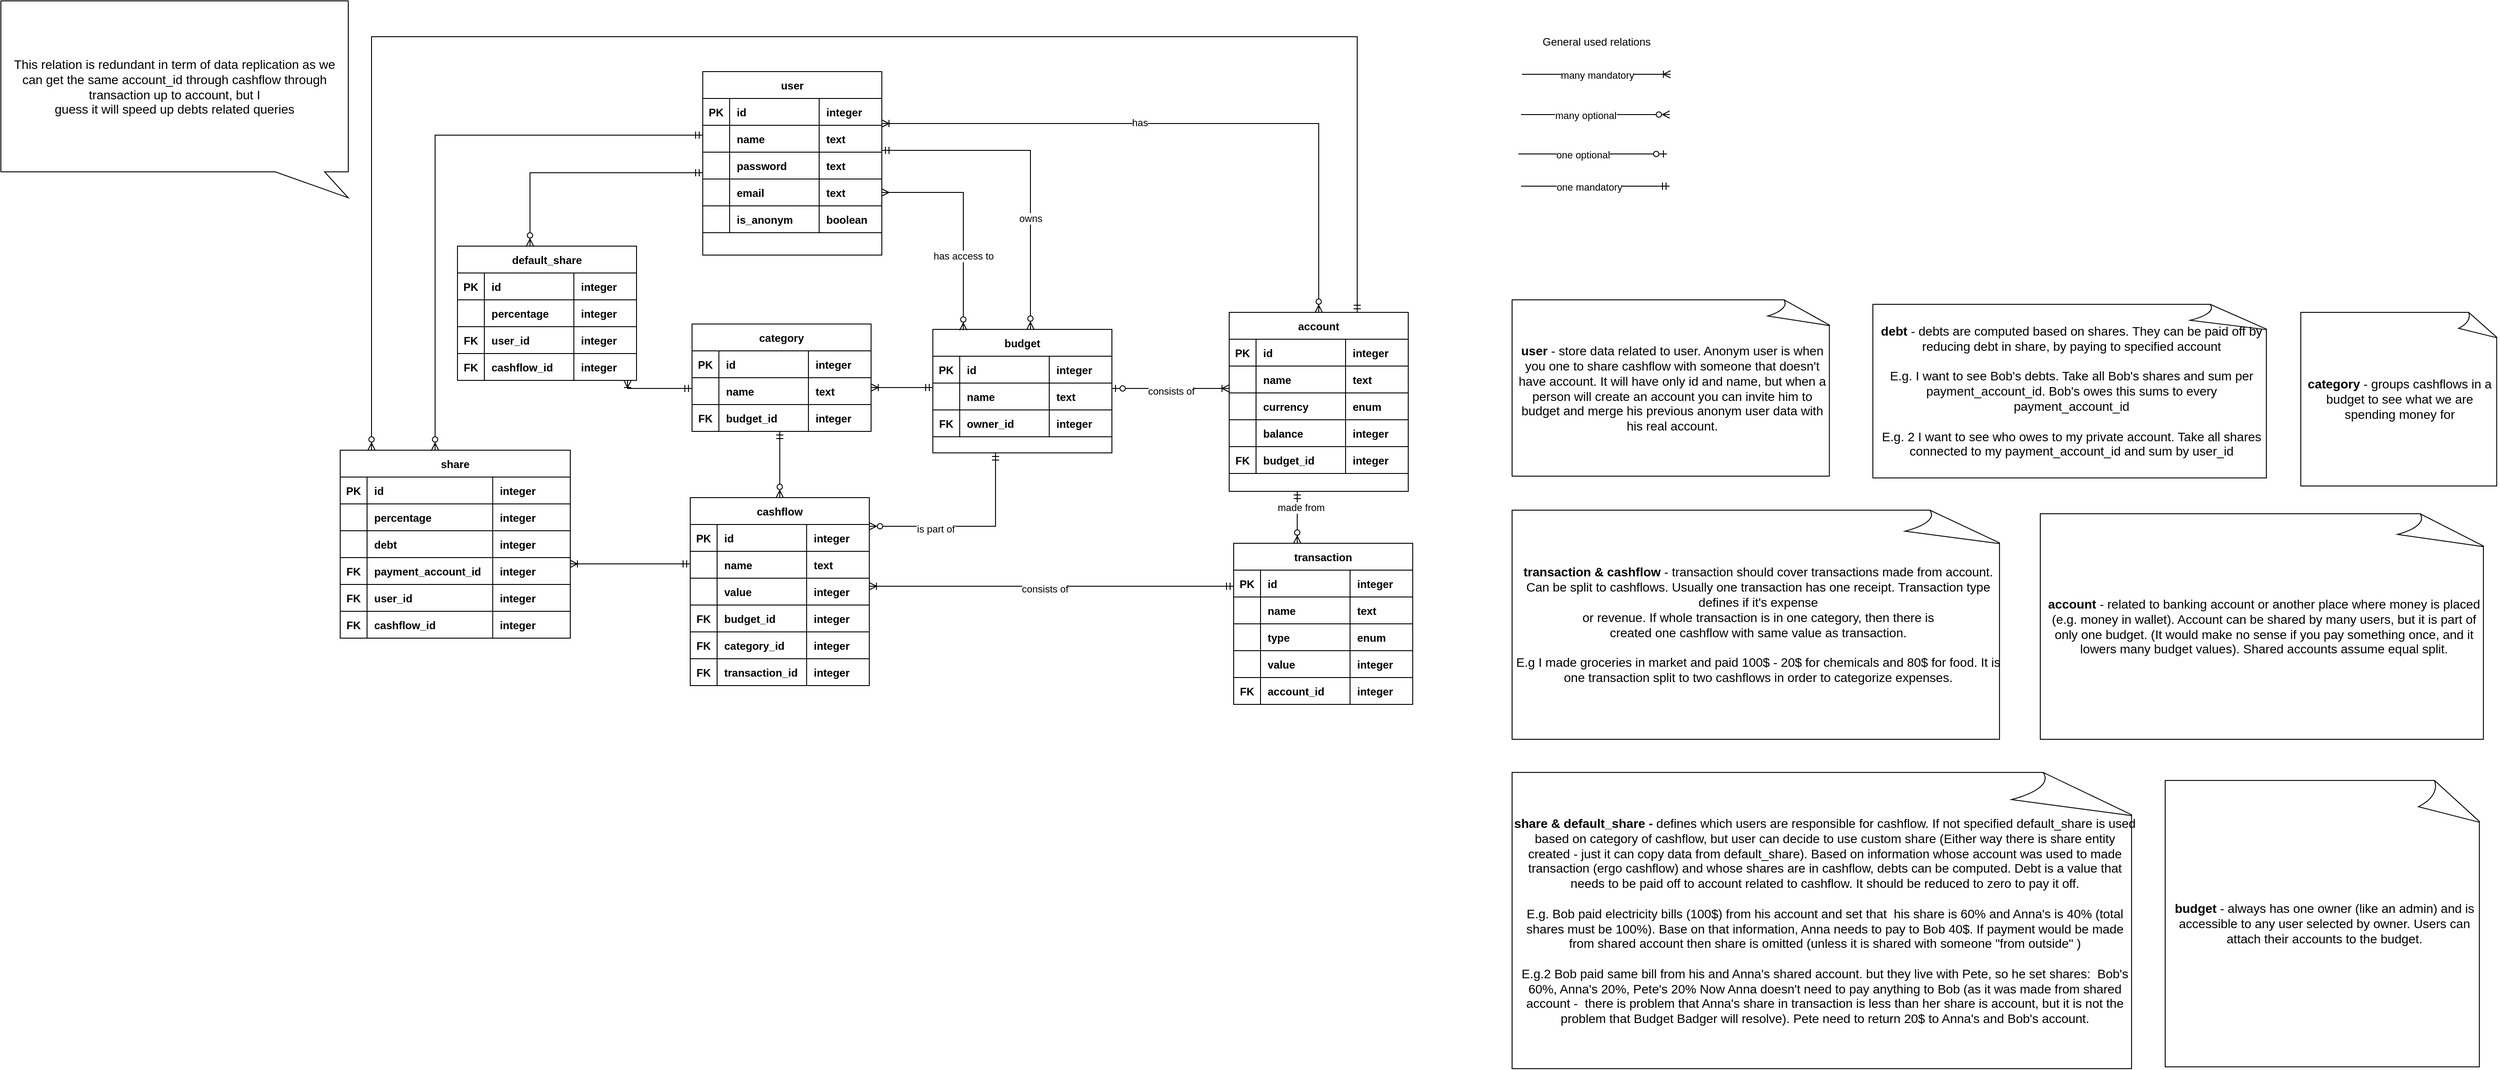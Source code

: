 <mxfile version="23.0.2" type="github">
  <diagram id="R2lEEEUBdFMjLlhIrx00" name="Page-1">
    <mxGraphModel dx="4251" dy="2336" grid="0" gridSize="10" guides="1" tooltips="1" connect="1" arrows="1" fold="1" page="1" pageScale="1" pageWidth="850" pageHeight="1100" math="0" shadow="0" extFonts="Permanent Marker^https://fonts.googleapis.com/css?family=Permanent+Marker">
      <root>
        <mxCell id="0" />
        <mxCell id="1" parent="0" />
        <mxCell id="C-vyLk0tnHw3VtMMgP7b-23" value="user" style="shape=table;startSize=30;container=1;collapsible=1;childLayout=tableLayout;fixedRows=1;rowLines=0;fontStyle=1;align=center;resizeLast=1;" parent="1" vertex="1">
          <mxGeometry x="89" y="60" width="200" height="205" as="geometry">
            <mxRectangle x="480" y="60" width="70" height="30" as="alternateBounds" />
          </mxGeometry>
        </mxCell>
        <mxCell id="C-vyLk0tnHw3VtMMgP7b-24" value="" style="shape=partialRectangle;collapsible=0;dropTarget=0;pointerEvents=0;fillColor=none;points=[[0,0.5],[1,0.5]];portConstraint=eastwest;top=0;left=0;right=0;bottom=1;" parent="C-vyLk0tnHw3VtMMgP7b-23" vertex="1">
          <mxGeometry y="30" width="200" height="30" as="geometry" />
        </mxCell>
        <mxCell id="C-vyLk0tnHw3VtMMgP7b-25" value="PK" style="shape=partialRectangle;overflow=hidden;connectable=0;fillColor=none;top=0;left=0;bottom=0;right=0;fontStyle=1;" parent="C-vyLk0tnHw3VtMMgP7b-24" vertex="1">
          <mxGeometry width="30" height="30" as="geometry">
            <mxRectangle width="30" height="30" as="alternateBounds" />
          </mxGeometry>
        </mxCell>
        <mxCell id="C-vyLk0tnHw3VtMMgP7b-26" value="id" style="shape=partialRectangle;overflow=hidden;connectable=0;fillColor=none;top=0;left=0;bottom=0;right=0;align=left;spacingLeft=6;fontStyle=1;" parent="C-vyLk0tnHw3VtMMgP7b-24" vertex="1">
          <mxGeometry x="30" width="100" height="30" as="geometry">
            <mxRectangle width="100" height="30" as="alternateBounds" />
          </mxGeometry>
        </mxCell>
        <mxCell id="Z7aUJKxSwOPx3vXHLACp-33" value="integer" style="shape=partialRectangle;overflow=hidden;connectable=0;fillColor=none;top=0;left=0;bottom=0;right=0;align=left;spacingLeft=6;fontStyle=1;" parent="C-vyLk0tnHw3VtMMgP7b-24" vertex="1">
          <mxGeometry x="130" width="70" height="30" as="geometry">
            <mxRectangle width="70" height="30" as="alternateBounds" />
          </mxGeometry>
        </mxCell>
        <mxCell id="Z7aUJKxSwOPx3vXHLACp-36" value="" style="shape=partialRectangle;collapsible=0;dropTarget=0;pointerEvents=0;fillColor=none;points=[[0,0.5],[1,0.5]];portConstraint=eastwest;top=0;left=0;right=0;bottom=1;" parent="C-vyLk0tnHw3VtMMgP7b-23" vertex="1">
          <mxGeometry y="60" width="200" height="30" as="geometry" />
        </mxCell>
        <mxCell id="Z7aUJKxSwOPx3vXHLACp-37" value="" style="shape=partialRectangle;overflow=hidden;connectable=0;fillColor=none;top=0;left=0;bottom=0;right=0;fontStyle=1;" parent="Z7aUJKxSwOPx3vXHLACp-36" vertex="1">
          <mxGeometry width="30" height="30" as="geometry">
            <mxRectangle width="30" height="30" as="alternateBounds" />
          </mxGeometry>
        </mxCell>
        <mxCell id="Z7aUJKxSwOPx3vXHLACp-38" value="name    " style="shape=partialRectangle;overflow=hidden;connectable=0;fillColor=none;top=0;left=0;bottom=0;right=0;align=left;spacingLeft=6;fontStyle=1;" parent="Z7aUJKxSwOPx3vXHLACp-36" vertex="1">
          <mxGeometry x="30" width="100" height="30" as="geometry">
            <mxRectangle width="100" height="30" as="alternateBounds" />
          </mxGeometry>
        </mxCell>
        <mxCell id="Z7aUJKxSwOPx3vXHLACp-39" value="text" style="shape=partialRectangle;overflow=hidden;connectable=0;fillColor=none;top=0;left=0;bottom=0;right=0;align=left;spacingLeft=6;fontStyle=1;" parent="Z7aUJKxSwOPx3vXHLACp-36" vertex="1">
          <mxGeometry x="130" width="70" height="30" as="geometry">
            <mxRectangle width="70" height="30" as="alternateBounds" />
          </mxGeometry>
        </mxCell>
        <mxCell id="Z7aUJKxSwOPx3vXHLACp-44" value="" style="shape=partialRectangle;collapsible=0;dropTarget=0;pointerEvents=0;fillColor=none;points=[[0,0.5],[1,0.5]];portConstraint=eastwest;top=0;left=0;right=0;bottom=1;" parent="C-vyLk0tnHw3VtMMgP7b-23" vertex="1">
          <mxGeometry y="90" width="200" height="30" as="geometry" />
        </mxCell>
        <mxCell id="Z7aUJKxSwOPx3vXHLACp-45" value="" style="shape=partialRectangle;overflow=hidden;connectable=0;fillColor=none;top=0;left=0;bottom=0;right=0;fontStyle=1;" parent="Z7aUJKxSwOPx3vXHLACp-44" vertex="1">
          <mxGeometry width="30" height="30" as="geometry">
            <mxRectangle width="30" height="30" as="alternateBounds" />
          </mxGeometry>
        </mxCell>
        <mxCell id="Z7aUJKxSwOPx3vXHLACp-46" value="password" style="shape=partialRectangle;overflow=hidden;connectable=0;fillColor=none;top=0;left=0;bottom=0;right=0;align=left;spacingLeft=6;fontStyle=1;" parent="Z7aUJKxSwOPx3vXHLACp-44" vertex="1">
          <mxGeometry x="30" width="100" height="30" as="geometry">
            <mxRectangle width="100" height="30" as="alternateBounds" />
          </mxGeometry>
        </mxCell>
        <mxCell id="Z7aUJKxSwOPx3vXHLACp-47" value="text" style="shape=partialRectangle;overflow=hidden;connectable=0;fillColor=none;top=0;left=0;bottom=0;right=0;align=left;spacingLeft=6;fontStyle=1;" parent="Z7aUJKxSwOPx3vXHLACp-44" vertex="1">
          <mxGeometry x="130" width="70" height="30" as="geometry">
            <mxRectangle width="70" height="30" as="alternateBounds" />
          </mxGeometry>
        </mxCell>
        <mxCell id="Z7aUJKxSwOPx3vXHLACp-67" value="" style="shape=partialRectangle;collapsible=0;dropTarget=0;pointerEvents=0;fillColor=none;points=[[0,0.5],[1,0.5]];portConstraint=eastwest;top=0;left=0;right=0;bottom=1;" parent="C-vyLk0tnHw3VtMMgP7b-23" vertex="1">
          <mxGeometry y="120" width="200" height="30" as="geometry" />
        </mxCell>
        <mxCell id="Z7aUJKxSwOPx3vXHLACp-68" value="" style="shape=partialRectangle;overflow=hidden;connectable=0;fillColor=none;top=0;left=0;bottom=0;right=0;fontStyle=1;" parent="Z7aUJKxSwOPx3vXHLACp-67" vertex="1">
          <mxGeometry width="30" height="30" as="geometry">
            <mxRectangle width="30" height="30" as="alternateBounds" />
          </mxGeometry>
        </mxCell>
        <mxCell id="Z7aUJKxSwOPx3vXHLACp-69" value="email" style="shape=partialRectangle;overflow=hidden;connectable=0;fillColor=none;top=0;left=0;bottom=0;right=0;align=left;spacingLeft=6;fontStyle=1;" parent="Z7aUJKxSwOPx3vXHLACp-67" vertex="1">
          <mxGeometry x="30" width="100" height="30" as="geometry">
            <mxRectangle width="100" height="30" as="alternateBounds" />
          </mxGeometry>
        </mxCell>
        <mxCell id="Z7aUJKxSwOPx3vXHLACp-70" value="text" style="shape=partialRectangle;overflow=hidden;connectable=0;fillColor=none;top=0;left=0;bottom=0;right=0;align=left;spacingLeft=6;fontStyle=1;" parent="Z7aUJKxSwOPx3vXHLACp-67" vertex="1">
          <mxGeometry x="130" width="70" height="30" as="geometry">
            <mxRectangle width="70" height="30" as="alternateBounds" />
          </mxGeometry>
        </mxCell>
        <mxCell id="spdXcX4dTDaVJKpS_4Wk-89" style="shape=partialRectangle;collapsible=0;dropTarget=0;pointerEvents=0;fillColor=none;points=[[0,0.5],[1,0.5]];portConstraint=eastwest;top=0;left=0;right=0;bottom=1;" vertex="1" parent="C-vyLk0tnHw3VtMMgP7b-23">
          <mxGeometry y="150" width="200" height="30" as="geometry" />
        </mxCell>
        <mxCell id="spdXcX4dTDaVJKpS_4Wk-90" style="shape=partialRectangle;overflow=hidden;connectable=0;fillColor=none;top=0;left=0;bottom=0;right=0;fontStyle=1;" vertex="1" parent="spdXcX4dTDaVJKpS_4Wk-89">
          <mxGeometry width="30" height="30" as="geometry">
            <mxRectangle width="30" height="30" as="alternateBounds" />
          </mxGeometry>
        </mxCell>
        <mxCell id="spdXcX4dTDaVJKpS_4Wk-91" value="is_anonym" style="shape=partialRectangle;overflow=hidden;connectable=0;fillColor=none;top=0;left=0;bottom=0;right=0;align=left;spacingLeft=6;fontStyle=1;" vertex="1" parent="spdXcX4dTDaVJKpS_4Wk-89">
          <mxGeometry x="30" width="100" height="30" as="geometry">
            <mxRectangle width="100" height="30" as="alternateBounds" />
          </mxGeometry>
        </mxCell>
        <mxCell id="spdXcX4dTDaVJKpS_4Wk-92" value="boolean" style="shape=partialRectangle;overflow=hidden;connectable=0;fillColor=none;top=0;left=0;bottom=0;right=0;align=left;spacingLeft=6;fontStyle=1;" vertex="1" parent="spdXcX4dTDaVJKpS_4Wk-89">
          <mxGeometry x="130" width="70" height="30" as="geometry">
            <mxRectangle width="70" height="30" as="alternateBounds" />
          </mxGeometry>
        </mxCell>
        <mxCell id="Z7aUJKxSwOPx3vXHLACp-52" value="account" style="shape=table;startSize=30;container=1;collapsible=1;childLayout=tableLayout;fixedRows=1;rowLines=0;fontStyle=1;align=center;resizeLast=1;" parent="1" vertex="1">
          <mxGeometry x="677" y="329" width="200" height="200" as="geometry">
            <mxRectangle x="480" y="60" width="70" height="30" as="alternateBounds" />
          </mxGeometry>
        </mxCell>
        <mxCell id="Z7aUJKxSwOPx3vXHLACp-53" value="" style="shape=partialRectangle;collapsible=0;dropTarget=0;pointerEvents=0;fillColor=none;points=[[0,0.5],[1,0.5]];portConstraint=eastwest;top=0;left=0;right=0;bottom=1;" parent="Z7aUJKxSwOPx3vXHLACp-52" vertex="1">
          <mxGeometry y="30" width="200" height="30" as="geometry" />
        </mxCell>
        <mxCell id="Z7aUJKxSwOPx3vXHLACp-54" value="PK" style="shape=partialRectangle;overflow=hidden;connectable=0;fillColor=none;top=0;left=0;bottom=0;right=0;fontStyle=1;" parent="Z7aUJKxSwOPx3vXHLACp-53" vertex="1">
          <mxGeometry width="30" height="30" as="geometry">
            <mxRectangle width="30" height="30" as="alternateBounds" />
          </mxGeometry>
        </mxCell>
        <mxCell id="Z7aUJKxSwOPx3vXHLACp-55" value="id" style="shape=partialRectangle;overflow=hidden;connectable=0;fillColor=none;top=0;left=0;bottom=0;right=0;align=left;spacingLeft=6;fontStyle=1;" parent="Z7aUJKxSwOPx3vXHLACp-53" vertex="1">
          <mxGeometry x="30" width="100" height="30" as="geometry">
            <mxRectangle width="100" height="30" as="alternateBounds" />
          </mxGeometry>
        </mxCell>
        <mxCell id="Z7aUJKxSwOPx3vXHLACp-56" value="integer" style="shape=partialRectangle;overflow=hidden;connectable=0;fillColor=none;top=0;left=0;bottom=0;right=0;align=left;spacingLeft=6;fontStyle=1;" parent="Z7aUJKxSwOPx3vXHLACp-53" vertex="1">
          <mxGeometry x="130" width="70" height="30" as="geometry">
            <mxRectangle width="70" height="30" as="alternateBounds" />
          </mxGeometry>
        </mxCell>
        <mxCell id="Z7aUJKxSwOPx3vXHLACp-57" value="" style="shape=partialRectangle;collapsible=0;dropTarget=0;pointerEvents=0;fillColor=none;points=[[0,0.5],[1,0.5]];portConstraint=eastwest;top=0;left=0;right=0;bottom=1;" parent="Z7aUJKxSwOPx3vXHLACp-52" vertex="1">
          <mxGeometry y="60" width="200" height="30" as="geometry" />
        </mxCell>
        <mxCell id="Z7aUJKxSwOPx3vXHLACp-58" value="" style="shape=partialRectangle;overflow=hidden;connectable=0;fillColor=none;top=0;left=0;bottom=0;right=0;fontStyle=1;" parent="Z7aUJKxSwOPx3vXHLACp-57" vertex="1">
          <mxGeometry width="30" height="30" as="geometry">
            <mxRectangle width="30" height="30" as="alternateBounds" />
          </mxGeometry>
        </mxCell>
        <mxCell id="Z7aUJKxSwOPx3vXHLACp-59" value="name" style="shape=partialRectangle;overflow=hidden;connectable=0;fillColor=none;top=0;left=0;bottom=0;right=0;align=left;spacingLeft=6;fontStyle=1;" parent="Z7aUJKxSwOPx3vXHLACp-57" vertex="1">
          <mxGeometry x="30" width="100" height="30" as="geometry">
            <mxRectangle width="100" height="30" as="alternateBounds" />
          </mxGeometry>
        </mxCell>
        <mxCell id="Z7aUJKxSwOPx3vXHLACp-60" value="text" style="shape=partialRectangle;overflow=hidden;connectable=0;fillColor=none;top=0;left=0;bottom=0;right=0;align=left;spacingLeft=6;fontStyle=1;" parent="Z7aUJKxSwOPx3vXHLACp-57" vertex="1">
          <mxGeometry x="130" width="70" height="30" as="geometry">
            <mxRectangle width="70" height="30" as="alternateBounds" />
          </mxGeometry>
        </mxCell>
        <mxCell id="Z7aUJKxSwOPx3vXHLACp-61" value="" style="shape=partialRectangle;collapsible=0;dropTarget=0;pointerEvents=0;fillColor=none;points=[[0,0.5],[1,0.5]];portConstraint=eastwest;top=0;left=0;right=0;bottom=1;" parent="Z7aUJKxSwOPx3vXHLACp-52" vertex="1">
          <mxGeometry y="90" width="200" height="30" as="geometry" />
        </mxCell>
        <mxCell id="Z7aUJKxSwOPx3vXHLACp-62" value="" style="shape=partialRectangle;overflow=hidden;connectable=0;fillColor=none;top=0;left=0;bottom=0;right=0;fontStyle=1;" parent="Z7aUJKxSwOPx3vXHLACp-61" vertex="1">
          <mxGeometry width="30" height="30" as="geometry">
            <mxRectangle width="30" height="30" as="alternateBounds" />
          </mxGeometry>
        </mxCell>
        <mxCell id="Z7aUJKxSwOPx3vXHLACp-63" value="currency" style="shape=partialRectangle;overflow=hidden;connectable=0;fillColor=none;top=0;left=0;bottom=0;right=0;align=left;spacingLeft=6;fontStyle=1;" parent="Z7aUJKxSwOPx3vXHLACp-61" vertex="1">
          <mxGeometry x="30" width="100" height="30" as="geometry">
            <mxRectangle width="100" height="30" as="alternateBounds" />
          </mxGeometry>
        </mxCell>
        <mxCell id="Z7aUJKxSwOPx3vXHLACp-64" value="enum" style="shape=partialRectangle;overflow=hidden;connectable=0;fillColor=none;top=0;left=0;bottom=0;right=0;align=left;spacingLeft=6;fontStyle=1;" parent="Z7aUJKxSwOPx3vXHLACp-61" vertex="1">
          <mxGeometry x="130" width="70" height="30" as="geometry">
            <mxRectangle width="70" height="30" as="alternateBounds" />
          </mxGeometry>
        </mxCell>
        <mxCell id="Z7aUJKxSwOPx3vXHLACp-71" value="" style="shape=partialRectangle;collapsible=0;dropTarget=0;pointerEvents=0;fillColor=none;points=[[0,0.5],[1,0.5]];portConstraint=eastwest;top=0;left=0;right=0;bottom=1;" parent="Z7aUJKxSwOPx3vXHLACp-52" vertex="1">
          <mxGeometry y="120" width="200" height="30" as="geometry" />
        </mxCell>
        <mxCell id="Z7aUJKxSwOPx3vXHLACp-72" value="" style="shape=partialRectangle;overflow=hidden;connectable=0;fillColor=none;top=0;left=0;bottom=0;right=0;fontStyle=1;" parent="Z7aUJKxSwOPx3vXHLACp-71" vertex="1">
          <mxGeometry width="30" height="30" as="geometry">
            <mxRectangle width="30" height="30" as="alternateBounds" />
          </mxGeometry>
        </mxCell>
        <mxCell id="Z7aUJKxSwOPx3vXHLACp-73" value="balance" style="shape=partialRectangle;overflow=hidden;connectable=0;fillColor=none;top=0;left=0;bottom=0;right=0;align=left;spacingLeft=6;fontStyle=1;" parent="Z7aUJKxSwOPx3vXHLACp-71" vertex="1">
          <mxGeometry x="30" width="100" height="30" as="geometry">
            <mxRectangle width="100" height="30" as="alternateBounds" />
          </mxGeometry>
        </mxCell>
        <mxCell id="Z7aUJKxSwOPx3vXHLACp-74" value="integer" style="shape=partialRectangle;overflow=hidden;connectable=0;fillColor=none;top=0;left=0;bottom=0;right=0;align=left;spacingLeft=6;fontStyle=1;" parent="Z7aUJKxSwOPx3vXHLACp-71" vertex="1">
          <mxGeometry x="130" width="70" height="30" as="geometry">
            <mxRectangle width="70" height="30" as="alternateBounds" />
          </mxGeometry>
        </mxCell>
        <mxCell id="spdXcX4dTDaVJKpS_4Wk-78" style="shape=partialRectangle;collapsible=0;dropTarget=0;pointerEvents=0;fillColor=none;points=[[0,0.5],[1,0.5]];portConstraint=eastwest;top=0;left=0;right=0;bottom=1;" vertex="1" parent="Z7aUJKxSwOPx3vXHLACp-52">
          <mxGeometry y="150" width="200" height="30" as="geometry" />
        </mxCell>
        <mxCell id="spdXcX4dTDaVJKpS_4Wk-79" value="FK" style="shape=partialRectangle;overflow=hidden;connectable=0;fillColor=none;top=0;left=0;bottom=0;right=0;fontStyle=1;" vertex="1" parent="spdXcX4dTDaVJKpS_4Wk-78">
          <mxGeometry width="30" height="30" as="geometry">
            <mxRectangle width="30" height="30" as="alternateBounds" />
          </mxGeometry>
        </mxCell>
        <mxCell id="spdXcX4dTDaVJKpS_4Wk-80" value="budget_id" style="shape=partialRectangle;overflow=hidden;connectable=0;fillColor=none;top=0;left=0;bottom=0;right=0;align=left;spacingLeft=6;fontStyle=1;" vertex="1" parent="spdXcX4dTDaVJKpS_4Wk-78">
          <mxGeometry x="30" width="100" height="30" as="geometry">
            <mxRectangle width="100" height="30" as="alternateBounds" />
          </mxGeometry>
        </mxCell>
        <mxCell id="spdXcX4dTDaVJKpS_4Wk-81" value="integer" style="shape=partialRectangle;overflow=hidden;connectable=0;fillColor=none;top=0;left=0;bottom=0;right=0;align=left;spacingLeft=6;fontStyle=1;" vertex="1" parent="spdXcX4dTDaVJKpS_4Wk-78">
          <mxGeometry x="130" width="70" height="30" as="geometry">
            <mxRectangle width="70" height="30" as="alternateBounds" />
          </mxGeometry>
        </mxCell>
        <mxCell id="Z7aUJKxSwOPx3vXHLACp-75" value="budget" style="shape=table;startSize=30;container=1;collapsible=1;childLayout=tableLayout;fixedRows=1;rowLines=0;fontStyle=1;align=center;resizeLast=1;" parent="1" vertex="1">
          <mxGeometry x="346" y="348" width="200" height="138" as="geometry">
            <mxRectangle x="480" y="60" width="70" height="30" as="alternateBounds" />
          </mxGeometry>
        </mxCell>
        <mxCell id="Z7aUJKxSwOPx3vXHLACp-76" value="" style="shape=partialRectangle;collapsible=0;dropTarget=0;pointerEvents=0;fillColor=none;points=[[0,0.5],[1,0.5]];portConstraint=eastwest;top=0;left=0;right=0;bottom=1;" parent="Z7aUJKxSwOPx3vXHLACp-75" vertex="1">
          <mxGeometry y="30" width="200" height="30" as="geometry" />
        </mxCell>
        <mxCell id="Z7aUJKxSwOPx3vXHLACp-77" value="PK" style="shape=partialRectangle;overflow=hidden;connectable=0;fillColor=none;top=0;left=0;bottom=0;right=0;fontStyle=1;" parent="Z7aUJKxSwOPx3vXHLACp-76" vertex="1">
          <mxGeometry width="30" height="30" as="geometry">
            <mxRectangle width="30" height="30" as="alternateBounds" />
          </mxGeometry>
        </mxCell>
        <mxCell id="Z7aUJKxSwOPx3vXHLACp-78" value="id" style="shape=partialRectangle;overflow=hidden;connectable=0;fillColor=none;top=0;left=0;bottom=0;right=0;align=left;spacingLeft=6;fontStyle=1;" parent="Z7aUJKxSwOPx3vXHLACp-76" vertex="1">
          <mxGeometry x="30" width="100" height="30" as="geometry">
            <mxRectangle width="100" height="30" as="alternateBounds" />
          </mxGeometry>
        </mxCell>
        <mxCell id="Z7aUJKxSwOPx3vXHLACp-79" value="integer" style="shape=partialRectangle;overflow=hidden;connectable=0;fillColor=none;top=0;left=0;bottom=0;right=0;align=left;spacingLeft=6;fontStyle=1;" parent="Z7aUJKxSwOPx3vXHLACp-76" vertex="1">
          <mxGeometry x="130" width="70" height="30" as="geometry">
            <mxRectangle width="70" height="30" as="alternateBounds" />
          </mxGeometry>
        </mxCell>
        <mxCell id="Z7aUJKxSwOPx3vXHLACp-80" value="" style="shape=partialRectangle;collapsible=0;dropTarget=0;pointerEvents=0;fillColor=none;points=[[0,0.5],[1,0.5]];portConstraint=eastwest;top=0;left=0;right=0;bottom=1;" parent="Z7aUJKxSwOPx3vXHLACp-75" vertex="1">
          <mxGeometry y="60" width="200" height="30" as="geometry" />
        </mxCell>
        <mxCell id="Z7aUJKxSwOPx3vXHLACp-81" value="" style="shape=partialRectangle;overflow=hidden;connectable=0;fillColor=none;top=0;left=0;bottom=0;right=0;fontStyle=1;" parent="Z7aUJKxSwOPx3vXHLACp-80" vertex="1">
          <mxGeometry width="30" height="30" as="geometry">
            <mxRectangle width="30" height="30" as="alternateBounds" />
          </mxGeometry>
        </mxCell>
        <mxCell id="Z7aUJKxSwOPx3vXHLACp-82" value="name" style="shape=partialRectangle;overflow=hidden;connectable=0;fillColor=none;top=0;left=0;bottom=0;right=0;align=left;spacingLeft=6;fontStyle=1;verticalAlign=middle;" parent="Z7aUJKxSwOPx3vXHLACp-80" vertex="1">
          <mxGeometry x="30" width="100" height="30" as="geometry">
            <mxRectangle width="100" height="30" as="alternateBounds" />
          </mxGeometry>
        </mxCell>
        <mxCell id="Z7aUJKxSwOPx3vXHLACp-83" value="text" style="shape=partialRectangle;overflow=hidden;connectable=0;fillColor=none;top=0;left=0;bottom=0;right=0;align=left;spacingLeft=6;fontStyle=1;" parent="Z7aUJKxSwOPx3vXHLACp-80" vertex="1">
          <mxGeometry x="130" width="70" height="30" as="geometry">
            <mxRectangle width="70" height="30" as="alternateBounds" />
          </mxGeometry>
        </mxCell>
        <mxCell id="spdXcX4dTDaVJKpS_4Wk-42" style="shape=partialRectangle;collapsible=0;dropTarget=0;pointerEvents=0;fillColor=none;points=[[0,0.5],[1,0.5]];portConstraint=eastwest;top=0;left=0;right=0;bottom=1;" vertex="1" parent="Z7aUJKxSwOPx3vXHLACp-75">
          <mxGeometry y="90" width="200" height="30" as="geometry" />
        </mxCell>
        <mxCell id="spdXcX4dTDaVJKpS_4Wk-43" value="FK" style="shape=partialRectangle;overflow=hidden;connectable=0;fillColor=none;top=0;left=0;bottom=0;right=0;fontStyle=1;" vertex="1" parent="spdXcX4dTDaVJKpS_4Wk-42">
          <mxGeometry width="30" height="30" as="geometry">
            <mxRectangle width="30" height="30" as="alternateBounds" />
          </mxGeometry>
        </mxCell>
        <mxCell id="spdXcX4dTDaVJKpS_4Wk-44" value="owner_id" style="shape=partialRectangle;overflow=hidden;connectable=0;fillColor=none;top=0;left=0;bottom=0;right=0;align=left;spacingLeft=6;fontStyle=1;verticalAlign=middle;" vertex="1" parent="spdXcX4dTDaVJKpS_4Wk-42">
          <mxGeometry x="30" width="100" height="30" as="geometry">
            <mxRectangle width="100" height="30" as="alternateBounds" />
          </mxGeometry>
        </mxCell>
        <mxCell id="spdXcX4dTDaVJKpS_4Wk-45" value="integer" style="shape=partialRectangle;overflow=hidden;connectable=0;fillColor=none;top=0;left=0;bottom=0;right=0;align=left;spacingLeft=6;fontStyle=1;" vertex="1" parent="spdXcX4dTDaVJKpS_4Wk-42">
          <mxGeometry x="130" width="70" height="30" as="geometry">
            <mxRectangle width="70" height="30" as="alternateBounds" />
          </mxGeometry>
        </mxCell>
        <mxCell id="Z7aUJKxSwOPx3vXHLACp-92" value="category" style="shape=table;startSize=30;container=1;collapsible=1;childLayout=tableLayout;fixedRows=1;rowLines=0;fontStyle=1;align=center;resizeLast=1;" parent="1" vertex="1">
          <mxGeometry x="77" y="342" width="200" height="120" as="geometry">
            <mxRectangle x="480" y="60" width="70" height="30" as="alternateBounds" />
          </mxGeometry>
        </mxCell>
        <mxCell id="Z7aUJKxSwOPx3vXHLACp-93" value="" style="shape=partialRectangle;collapsible=0;dropTarget=0;pointerEvents=0;fillColor=none;points=[[0,0.5],[1,0.5]];portConstraint=eastwest;top=0;left=0;right=0;bottom=1;" parent="Z7aUJKxSwOPx3vXHLACp-92" vertex="1">
          <mxGeometry y="30" width="200" height="30" as="geometry" />
        </mxCell>
        <mxCell id="Z7aUJKxSwOPx3vXHLACp-94" value="PK" style="shape=partialRectangle;overflow=hidden;connectable=0;fillColor=none;top=0;left=0;bottom=0;right=0;fontStyle=1;" parent="Z7aUJKxSwOPx3vXHLACp-93" vertex="1">
          <mxGeometry width="30" height="30" as="geometry">
            <mxRectangle width="30" height="30" as="alternateBounds" />
          </mxGeometry>
        </mxCell>
        <mxCell id="Z7aUJKxSwOPx3vXHLACp-95" value="id" style="shape=partialRectangle;overflow=hidden;connectable=0;fillColor=none;top=0;left=0;bottom=0;right=0;align=left;spacingLeft=6;fontStyle=1;" parent="Z7aUJKxSwOPx3vXHLACp-93" vertex="1">
          <mxGeometry x="30" width="100" height="30" as="geometry">
            <mxRectangle width="100" height="30" as="alternateBounds" />
          </mxGeometry>
        </mxCell>
        <mxCell id="Z7aUJKxSwOPx3vXHLACp-96" value="integer" style="shape=partialRectangle;overflow=hidden;connectable=0;fillColor=none;top=0;left=0;bottom=0;right=0;align=left;spacingLeft=6;fontStyle=1;" parent="Z7aUJKxSwOPx3vXHLACp-93" vertex="1">
          <mxGeometry x="130" width="70" height="30" as="geometry">
            <mxRectangle width="70" height="30" as="alternateBounds" />
          </mxGeometry>
        </mxCell>
        <mxCell id="Z7aUJKxSwOPx3vXHLACp-170" value="" style="shape=partialRectangle;collapsible=0;dropTarget=0;pointerEvents=0;fillColor=none;points=[[0,0.5],[1,0.5]];portConstraint=eastwest;top=0;left=0;right=0;bottom=1;" parent="Z7aUJKxSwOPx3vXHLACp-92" vertex="1">
          <mxGeometry y="60" width="200" height="30" as="geometry" />
        </mxCell>
        <mxCell id="Z7aUJKxSwOPx3vXHLACp-171" value="" style="shape=partialRectangle;overflow=hidden;connectable=0;fillColor=none;top=0;left=0;bottom=0;right=0;fontStyle=1;" parent="Z7aUJKxSwOPx3vXHLACp-170" vertex="1">
          <mxGeometry width="30" height="30" as="geometry">
            <mxRectangle width="30" height="30" as="alternateBounds" />
          </mxGeometry>
        </mxCell>
        <mxCell id="Z7aUJKxSwOPx3vXHLACp-172" value="name" style="shape=partialRectangle;overflow=hidden;connectable=0;fillColor=none;top=0;left=0;bottom=0;right=0;align=left;spacingLeft=6;fontStyle=1;" parent="Z7aUJKxSwOPx3vXHLACp-170" vertex="1">
          <mxGeometry x="30" width="100" height="30" as="geometry">
            <mxRectangle width="100" height="30" as="alternateBounds" />
          </mxGeometry>
        </mxCell>
        <mxCell id="Z7aUJKxSwOPx3vXHLACp-173" value="text" style="shape=partialRectangle;overflow=hidden;connectable=0;fillColor=none;top=0;left=0;bottom=0;right=0;align=left;spacingLeft=6;fontStyle=1;" parent="Z7aUJKxSwOPx3vXHLACp-170" vertex="1">
          <mxGeometry x="130" width="70" height="30" as="geometry">
            <mxRectangle width="70" height="30" as="alternateBounds" />
          </mxGeometry>
        </mxCell>
        <mxCell id="spdXcX4dTDaVJKpS_4Wk-83" style="shape=partialRectangle;collapsible=0;dropTarget=0;pointerEvents=0;fillColor=none;points=[[0,0.5],[1,0.5]];portConstraint=eastwest;top=0;left=0;right=0;bottom=1;" vertex="1" parent="Z7aUJKxSwOPx3vXHLACp-92">
          <mxGeometry y="90" width="200" height="30" as="geometry" />
        </mxCell>
        <mxCell id="spdXcX4dTDaVJKpS_4Wk-84" value="FK" style="shape=partialRectangle;overflow=hidden;connectable=0;fillColor=none;top=0;left=0;bottom=0;right=0;fontStyle=1;" vertex="1" parent="spdXcX4dTDaVJKpS_4Wk-83">
          <mxGeometry width="30" height="30" as="geometry">
            <mxRectangle width="30" height="30" as="alternateBounds" />
          </mxGeometry>
        </mxCell>
        <mxCell id="spdXcX4dTDaVJKpS_4Wk-85" value="budget_id" style="shape=partialRectangle;overflow=hidden;connectable=0;fillColor=none;top=0;left=0;bottom=0;right=0;align=left;spacingLeft=6;fontStyle=1;" vertex="1" parent="spdXcX4dTDaVJKpS_4Wk-83">
          <mxGeometry x="30" width="100" height="30" as="geometry">
            <mxRectangle width="100" height="30" as="alternateBounds" />
          </mxGeometry>
        </mxCell>
        <mxCell id="spdXcX4dTDaVJKpS_4Wk-86" value="integer" style="shape=partialRectangle;overflow=hidden;connectable=0;fillColor=none;top=0;left=0;bottom=0;right=0;align=left;spacingLeft=6;fontStyle=1;" vertex="1" parent="spdXcX4dTDaVJKpS_4Wk-83">
          <mxGeometry x="130" width="70" height="30" as="geometry">
            <mxRectangle width="70" height="30" as="alternateBounds" />
          </mxGeometry>
        </mxCell>
        <mxCell id="Z7aUJKxSwOPx3vXHLACp-109" value="transaction" style="shape=table;startSize=30;container=1;collapsible=1;childLayout=tableLayout;fixedRows=1;rowLines=0;fontStyle=1;align=center;resizeLast=1;" parent="1" vertex="1">
          <mxGeometry x="682" y="587" width="200" height="180" as="geometry">
            <mxRectangle x="480" y="60" width="70" height="30" as="alternateBounds" />
          </mxGeometry>
        </mxCell>
        <mxCell id="Z7aUJKxSwOPx3vXHLACp-110" value="" style="shape=partialRectangle;collapsible=0;dropTarget=0;pointerEvents=0;fillColor=none;points=[[0,0.5],[1,0.5]];portConstraint=eastwest;top=0;left=0;right=0;bottom=1;" parent="Z7aUJKxSwOPx3vXHLACp-109" vertex="1">
          <mxGeometry y="30" width="200" height="30" as="geometry" />
        </mxCell>
        <mxCell id="Z7aUJKxSwOPx3vXHLACp-111" value="PK" style="shape=partialRectangle;overflow=hidden;connectable=0;fillColor=none;top=0;left=0;bottom=0;right=0;fontStyle=1;" parent="Z7aUJKxSwOPx3vXHLACp-110" vertex="1">
          <mxGeometry width="30" height="30" as="geometry">
            <mxRectangle width="30" height="30" as="alternateBounds" />
          </mxGeometry>
        </mxCell>
        <mxCell id="Z7aUJKxSwOPx3vXHLACp-112" value="id" style="shape=partialRectangle;overflow=hidden;connectable=0;fillColor=none;top=0;left=0;bottom=0;right=0;align=left;spacingLeft=6;fontStyle=1;" parent="Z7aUJKxSwOPx3vXHLACp-110" vertex="1">
          <mxGeometry x="30" width="100" height="30" as="geometry">
            <mxRectangle width="100" height="30" as="alternateBounds" />
          </mxGeometry>
        </mxCell>
        <mxCell id="Z7aUJKxSwOPx3vXHLACp-113" value="integer" style="shape=partialRectangle;overflow=hidden;connectable=0;fillColor=none;top=0;left=0;bottom=0;right=0;align=left;spacingLeft=6;fontStyle=1;" parent="Z7aUJKxSwOPx3vXHLACp-110" vertex="1">
          <mxGeometry x="130" width="70" height="30" as="geometry">
            <mxRectangle width="70" height="30" as="alternateBounds" />
          </mxGeometry>
        </mxCell>
        <mxCell id="Z7aUJKxSwOPx3vXHLACp-114" value="" style="shape=partialRectangle;collapsible=0;dropTarget=0;pointerEvents=0;fillColor=none;points=[[0,0.5],[1,0.5]];portConstraint=eastwest;top=0;left=0;right=0;bottom=1;" parent="Z7aUJKxSwOPx3vXHLACp-109" vertex="1">
          <mxGeometry y="60" width="200" height="30" as="geometry" />
        </mxCell>
        <mxCell id="Z7aUJKxSwOPx3vXHLACp-115" value="" style="shape=partialRectangle;overflow=hidden;connectable=0;fillColor=none;top=0;left=0;bottom=0;right=0;fontStyle=1;" parent="Z7aUJKxSwOPx3vXHLACp-114" vertex="1">
          <mxGeometry width="30" height="30" as="geometry">
            <mxRectangle width="30" height="30" as="alternateBounds" />
          </mxGeometry>
        </mxCell>
        <mxCell id="Z7aUJKxSwOPx3vXHLACp-116" value="name" style="shape=partialRectangle;overflow=hidden;connectable=0;fillColor=none;top=0;left=0;bottom=0;right=0;align=left;spacingLeft=6;fontStyle=1;" parent="Z7aUJKxSwOPx3vXHLACp-114" vertex="1">
          <mxGeometry x="30" width="100" height="30" as="geometry">
            <mxRectangle width="100" height="30" as="alternateBounds" />
          </mxGeometry>
        </mxCell>
        <mxCell id="Z7aUJKxSwOPx3vXHLACp-117" value="text" style="shape=partialRectangle;overflow=hidden;connectable=0;fillColor=none;top=0;left=0;bottom=0;right=0;align=left;spacingLeft=6;fontStyle=1;" parent="Z7aUJKxSwOPx3vXHLACp-114" vertex="1">
          <mxGeometry x="130" width="70" height="30" as="geometry">
            <mxRectangle width="70" height="30" as="alternateBounds" />
          </mxGeometry>
        </mxCell>
        <mxCell id="Z7aUJKxSwOPx3vXHLACp-151" value="" style="shape=partialRectangle;collapsible=0;dropTarget=0;pointerEvents=0;fillColor=none;points=[[0,0.5],[1,0.5]];portConstraint=eastwest;top=0;left=0;right=0;bottom=1;" parent="Z7aUJKxSwOPx3vXHLACp-109" vertex="1">
          <mxGeometry y="90" width="200" height="30" as="geometry" />
        </mxCell>
        <mxCell id="Z7aUJKxSwOPx3vXHLACp-152" value="" style="shape=partialRectangle;overflow=hidden;connectable=0;fillColor=none;top=0;left=0;bottom=0;right=0;fontStyle=1;" parent="Z7aUJKxSwOPx3vXHLACp-151" vertex="1">
          <mxGeometry width="30" height="30" as="geometry">
            <mxRectangle width="30" height="30" as="alternateBounds" />
          </mxGeometry>
        </mxCell>
        <mxCell id="Z7aUJKxSwOPx3vXHLACp-153" value="type" style="shape=partialRectangle;overflow=hidden;connectable=0;fillColor=none;top=0;left=0;bottom=0;right=0;align=left;spacingLeft=6;fontStyle=1;" parent="Z7aUJKxSwOPx3vXHLACp-151" vertex="1">
          <mxGeometry x="30" width="100" height="30" as="geometry">
            <mxRectangle width="100" height="30" as="alternateBounds" />
          </mxGeometry>
        </mxCell>
        <mxCell id="Z7aUJKxSwOPx3vXHLACp-154" value="enum" style="shape=partialRectangle;overflow=hidden;connectable=0;fillColor=none;top=0;left=0;bottom=0;right=0;align=left;spacingLeft=6;fontStyle=1;" parent="Z7aUJKxSwOPx3vXHLACp-151" vertex="1">
          <mxGeometry x="130" width="70" height="30" as="geometry">
            <mxRectangle width="70" height="30" as="alternateBounds" />
          </mxGeometry>
        </mxCell>
        <mxCell id="Z7aUJKxSwOPx3vXHLACp-155" value="" style="shape=partialRectangle;collapsible=0;dropTarget=0;pointerEvents=0;fillColor=none;points=[[0,0.5],[1,0.5]];portConstraint=eastwest;top=0;left=0;right=0;bottom=1;" parent="Z7aUJKxSwOPx3vXHLACp-109" vertex="1">
          <mxGeometry y="120" width="200" height="30" as="geometry" />
        </mxCell>
        <mxCell id="Z7aUJKxSwOPx3vXHLACp-156" value="" style="shape=partialRectangle;overflow=hidden;connectable=0;fillColor=none;top=0;left=0;bottom=0;right=0;fontStyle=1;" parent="Z7aUJKxSwOPx3vXHLACp-155" vertex="1">
          <mxGeometry width="30" height="30" as="geometry">
            <mxRectangle width="30" height="30" as="alternateBounds" />
          </mxGeometry>
        </mxCell>
        <mxCell id="Z7aUJKxSwOPx3vXHLACp-157" value="value" style="shape=partialRectangle;overflow=hidden;connectable=0;fillColor=none;top=0;left=0;bottom=0;right=0;align=left;spacingLeft=6;fontStyle=1;" parent="Z7aUJKxSwOPx3vXHLACp-155" vertex="1">
          <mxGeometry x="30" width="100" height="30" as="geometry">
            <mxRectangle width="100" height="30" as="alternateBounds" />
          </mxGeometry>
        </mxCell>
        <mxCell id="Z7aUJKxSwOPx3vXHLACp-158" value="integer" style="shape=partialRectangle;overflow=hidden;connectable=0;fillColor=none;top=0;left=0;bottom=0;right=0;align=left;spacingLeft=6;fontStyle=1;" parent="Z7aUJKxSwOPx3vXHLACp-155" vertex="1">
          <mxGeometry x="130" width="70" height="30" as="geometry">
            <mxRectangle width="70" height="30" as="alternateBounds" />
          </mxGeometry>
        </mxCell>
        <mxCell id="spdXcX4dTDaVJKpS_4Wk-24" value="" style="shape=partialRectangle;collapsible=0;dropTarget=0;pointerEvents=0;fillColor=none;points=[[0,0.5],[1,0.5]];portConstraint=eastwest;top=0;left=0;right=0;bottom=1;" vertex="1" parent="Z7aUJKxSwOPx3vXHLACp-109">
          <mxGeometry y="150" width="200" height="30" as="geometry" />
        </mxCell>
        <mxCell id="spdXcX4dTDaVJKpS_4Wk-25" value="FK" style="shape=partialRectangle;overflow=hidden;connectable=0;fillColor=none;top=0;left=0;bottom=0;right=0;fontStyle=1;" vertex="1" parent="spdXcX4dTDaVJKpS_4Wk-24">
          <mxGeometry width="30" height="30" as="geometry">
            <mxRectangle width="30" height="30" as="alternateBounds" />
          </mxGeometry>
        </mxCell>
        <mxCell id="spdXcX4dTDaVJKpS_4Wk-26" value="account_id" style="shape=partialRectangle;overflow=hidden;connectable=0;fillColor=none;top=0;left=0;bottom=0;right=0;align=left;spacingLeft=6;fontStyle=1;" vertex="1" parent="spdXcX4dTDaVJKpS_4Wk-24">
          <mxGeometry x="30" width="100" height="30" as="geometry">
            <mxRectangle width="100" height="30" as="alternateBounds" />
          </mxGeometry>
        </mxCell>
        <mxCell id="spdXcX4dTDaVJKpS_4Wk-27" value="integer" style="shape=partialRectangle;overflow=hidden;connectable=0;fillColor=none;top=0;left=0;bottom=0;right=0;align=left;spacingLeft=6;fontStyle=1;" vertex="1" parent="spdXcX4dTDaVJKpS_4Wk-24">
          <mxGeometry x="130" width="70" height="30" as="geometry">
            <mxRectangle width="70" height="30" as="alternateBounds" />
          </mxGeometry>
        </mxCell>
        <mxCell id="Z7aUJKxSwOPx3vXHLACp-127" value="" style="edgeStyle=elbowEdgeStyle;fontSize=12;html=1;endArrow=ERoneToMany;startArrow=ERzeroToMany;rounded=0;exitX=0.5;exitY=0;exitDx=0;exitDy=0;elbow=vertical;" parent="1" source="Z7aUJKxSwOPx3vXHLACp-52" target="C-vyLk0tnHw3VtMMgP7b-23" edge="1">
          <mxGeometry width="100" height="100" relative="1" as="geometry">
            <mxPoint x="871" y="246" as="sourcePoint" />
            <mxPoint x="971" y="146" as="targetPoint" />
            <Array as="points">
              <mxPoint x="640" y="118" />
            </Array>
          </mxGeometry>
        </mxCell>
        <mxCell id="spdXcX4dTDaVJKpS_4Wk-3" value="has" style="edgeLabel;html=1;align=center;verticalAlign=middle;resizable=0;points=[];" vertex="1" connectable="0" parent="Z7aUJKxSwOPx3vXHLACp-127">
          <mxGeometry x="0.178" y="-1" relative="1" as="geometry">
            <mxPoint as="offset" />
          </mxGeometry>
        </mxCell>
        <mxCell id="Z7aUJKxSwOPx3vXHLACp-130" value="" style="edgeStyle=elbowEdgeStyle;fontSize=12;html=1;endArrow=ERoneToMany;startArrow=ERzeroToOne;rounded=0;elbow=vertical;startFill=0;" parent="1" source="Z7aUJKxSwOPx3vXHLACp-75" target="Z7aUJKxSwOPx3vXHLACp-52" edge="1">
          <mxGeometry width="100" height="100" relative="1" as="geometry">
            <mxPoint x="269" y="206" as="sourcePoint" />
            <mxPoint x="369" y="106" as="targetPoint" />
            <Array as="points">
              <mxPoint x="589" y="414" />
            </Array>
          </mxGeometry>
        </mxCell>
        <mxCell id="spdXcX4dTDaVJKpS_4Wk-46" value="consists of" style="edgeLabel;html=1;align=center;verticalAlign=middle;resizable=0;points=[];" vertex="1" connectable="0" parent="Z7aUJKxSwOPx3vXHLACp-130">
          <mxGeometry x="0.261" y="-4" relative="1" as="geometry">
            <mxPoint x="-17" y="-1" as="offset" />
          </mxGeometry>
        </mxCell>
        <mxCell id="Z7aUJKxSwOPx3vXHLACp-132" value="" style="edgeStyle=elbowEdgeStyle;fontSize=12;html=1;endArrow=ERoneToMany;startArrow=ERmandOne;rounded=0;endFill=0;" parent="1" source="Z7aUJKxSwOPx3vXHLACp-75" target="Z7aUJKxSwOPx3vXHLACp-92" edge="1">
          <mxGeometry width="100" height="100" relative="1" as="geometry">
            <mxPoint x="-85" y="570" as="sourcePoint" />
            <mxPoint x="15" y="470" as="targetPoint" />
            <Array as="points">
              <mxPoint x="311" y="413" />
            </Array>
          </mxGeometry>
        </mxCell>
        <mxCell id="Z7aUJKxSwOPx3vXHLACp-136" value="" style="edgeStyle=elbowEdgeStyle;fontSize=12;html=1;endArrow=ERzeroToMany;startArrow=ERmandOne;rounded=0;elbow=vertical;" parent="1" source="Z7aUJKxSwOPx3vXHLACp-52" target="Z7aUJKxSwOPx3vXHLACp-109" edge="1">
          <mxGeometry width="100" height="100" relative="1" as="geometry">
            <mxPoint x="745" y="558" as="sourcePoint" />
            <mxPoint x="796" y="607" as="targetPoint" />
            <Array as="points">
              <mxPoint x="753" y="538" />
            </Array>
          </mxGeometry>
        </mxCell>
        <mxCell id="spdXcX4dTDaVJKpS_4Wk-23" value="made from" style="edgeLabel;html=1;align=center;verticalAlign=middle;resizable=0;points=[];" vertex="1" connectable="0" parent="Z7aUJKxSwOPx3vXHLACp-136">
          <mxGeometry x="-0.393" y="4" relative="1" as="geometry">
            <mxPoint as="offset" />
          </mxGeometry>
        </mxCell>
        <mxCell id="Z7aUJKxSwOPx3vXHLACp-138" value="cashflow" style="shape=table;startSize=30;container=1;collapsible=1;childLayout=tableLayout;fixedRows=1;rowLines=0;fontStyle=1;align=center;resizeLast=1;" parent="1" vertex="1">
          <mxGeometry x="75" y="536" width="200" height="210" as="geometry">
            <mxRectangle x="480" y="60" width="70" height="30" as="alternateBounds" />
          </mxGeometry>
        </mxCell>
        <mxCell id="Z7aUJKxSwOPx3vXHLACp-139" value="" style="shape=partialRectangle;collapsible=0;dropTarget=0;pointerEvents=0;fillColor=none;points=[[0,0.5],[1,0.5]];portConstraint=eastwest;top=0;left=0;right=0;bottom=1;" parent="Z7aUJKxSwOPx3vXHLACp-138" vertex="1">
          <mxGeometry y="30" width="200" height="30" as="geometry" />
        </mxCell>
        <mxCell id="Z7aUJKxSwOPx3vXHLACp-140" value="PK" style="shape=partialRectangle;overflow=hidden;connectable=0;fillColor=none;top=0;left=0;bottom=0;right=0;fontStyle=1;" parent="Z7aUJKxSwOPx3vXHLACp-139" vertex="1">
          <mxGeometry width="30" height="30" as="geometry">
            <mxRectangle width="30" height="30" as="alternateBounds" />
          </mxGeometry>
        </mxCell>
        <mxCell id="Z7aUJKxSwOPx3vXHLACp-141" value="id" style="shape=partialRectangle;overflow=hidden;connectable=0;fillColor=none;top=0;left=0;bottom=0;right=0;align=left;spacingLeft=6;fontStyle=1;" parent="Z7aUJKxSwOPx3vXHLACp-139" vertex="1">
          <mxGeometry x="30" width="100" height="30" as="geometry">
            <mxRectangle width="100" height="30" as="alternateBounds" />
          </mxGeometry>
        </mxCell>
        <mxCell id="Z7aUJKxSwOPx3vXHLACp-142" value="integer" style="shape=partialRectangle;overflow=hidden;connectable=0;fillColor=none;top=0;left=0;bottom=0;right=0;align=left;spacingLeft=6;fontStyle=1;" parent="Z7aUJKxSwOPx3vXHLACp-139" vertex="1">
          <mxGeometry x="130" width="70" height="30" as="geometry">
            <mxRectangle width="70" height="30" as="alternateBounds" />
          </mxGeometry>
        </mxCell>
        <mxCell id="Z7aUJKxSwOPx3vXHLACp-163" value="" style="shape=partialRectangle;collapsible=0;dropTarget=0;pointerEvents=0;fillColor=none;points=[[0,0.5],[1,0.5]];portConstraint=eastwest;top=0;left=0;right=0;bottom=1;" parent="Z7aUJKxSwOPx3vXHLACp-138" vertex="1">
          <mxGeometry y="60" width="200" height="30" as="geometry" />
        </mxCell>
        <mxCell id="Z7aUJKxSwOPx3vXHLACp-164" value="" style="shape=partialRectangle;overflow=hidden;connectable=0;fillColor=none;top=0;left=0;bottom=0;right=0;fontStyle=1;" parent="Z7aUJKxSwOPx3vXHLACp-163" vertex="1">
          <mxGeometry width="30" height="30" as="geometry">
            <mxRectangle width="30" height="30" as="alternateBounds" />
          </mxGeometry>
        </mxCell>
        <mxCell id="Z7aUJKxSwOPx3vXHLACp-165" value="name" style="shape=partialRectangle;overflow=hidden;connectable=0;fillColor=none;top=0;left=0;bottom=0;right=0;align=left;spacingLeft=6;fontStyle=1;" parent="Z7aUJKxSwOPx3vXHLACp-163" vertex="1">
          <mxGeometry x="30" width="100" height="30" as="geometry">
            <mxRectangle width="100" height="30" as="alternateBounds" />
          </mxGeometry>
        </mxCell>
        <mxCell id="Z7aUJKxSwOPx3vXHLACp-166" value="text" style="shape=partialRectangle;overflow=hidden;connectable=0;fillColor=none;top=0;left=0;bottom=0;right=0;align=left;spacingLeft=6;fontStyle=1;" parent="Z7aUJKxSwOPx3vXHLACp-163" vertex="1">
          <mxGeometry x="130" width="70" height="30" as="geometry">
            <mxRectangle width="70" height="30" as="alternateBounds" />
          </mxGeometry>
        </mxCell>
        <mxCell id="spdXcX4dTDaVJKpS_4Wk-74" value="" style="shape=partialRectangle;collapsible=0;dropTarget=0;pointerEvents=0;fillColor=none;points=[[0,0.5],[1,0.5]];portConstraint=eastwest;top=0;left=0;right=0;bottom=1;" vertex="1" parent="Z7aUJKxSwOPx3vXHLACp-138">
          <mxGeometry y="90" width="200" height="30" as="geometry" />
        </mxCell>
        <mxCell id="spdXcX4dTDaVJKpS_4Wk-75" value="" style="shape=partialRectangle;overflow=hidden;connectable=0;fillColor=none;top=0;left=0;bottom=0;right=0;fontStyle=1;" vertex="1" parent="spdXcX4dTDaVJKpS_4Wk-74">
          <mxGeometry width="30" height="30" as="geometry">
            <mxRectangle width="30" height="30" as="alternateBounds" />
          </mxGeometry>
        </mxCell>
        <mxCell id="spdXcX4dTDaVJKpS_4Wk-76" value="value" style="shape=partialRectangle;overflow=hidden;connectable=0;fillColor=none;top=0;left=0;bottom=0;right=0;align=left;spacingLeft=6;fontStyle=1;" vertex="1" parent="spdXcX4dTDaVJKpS_4Wk-74">
          <mxGeometry x="30" width="100" height="30" as="geometry">
            <mxRectangle width="100" height="30" as="alternateBounds" />
          </mxGeometry>
        </mxCell>
        <mxCell id="spdXcX4dTDaVJKpS_4Wk-77" value="integer" style="shape=partialRectangle;overflow=hidden;connectable=0;fillColor=none;top=0;left=0;bottom=0;right=0;align=left;spacingLeft=6;fontStyle=1;" vertex="1" parent="spdXcX4dTDaVJKpS_4Wk-74">
          <mxGeometry x="130" width="70" height="30" as="geometry">
            <mxRectangle width="70" height="30" as="alternateBounds" />
          </mxGeometry>
        </mxCell>
        <mxCell id="Z7aUJKxSwOPx3vXHLACp-143" value="" style="shape=partialRectangle;collapsible=0;dropTarget=0;pointerEvents=0;fillColor=none;points=[[0,0.5],[1,0.5]];portConstraint=eastwest;top=0;left=0;right=0;bottom=1;" parent="Z7aUJKxSwOPx3vXHLACp-138" vertex="1">
          <mxGeometry y="120" width="200" height="30" as="geometry" />
        </mxCell>
        <mxCell id="Z7aUJKxSwOPx3vXHLACp-144" value="FK" style="shape=partialRectangle;overflow=hidden;connectable=0;fillColor=none;top=0;left=0;bottom=0;right=0;fontStyle=1;" parent="Z7aUJKxSwOPx3vXHLACp-143" vertex="1">
          <mxGeometry width="30" height="30" as="geometry">
            <mxRectangle width="30" height="30" as="alternateBounds" />
          </mxGeometry>
        </mxCell>
        <mxCell id="Z7aUJKxSwOPx3vXHLACp-145" value="budget_id" style="shape=partialRectangle;overflow=hidden;connectable=0;fillColor=none;top=0;left=0;bottom=0;right=0;align=left;spacingLeft=6;fontStyle=1;" parent="Z7aUJKxSwOPx3vXHLACp-143" vertex="1">
          <mxGeometry x="30" width="100" height="30" as="geometry">
            <mxRectangle width="100" height="30" as="alternateBounds" />
          </mxGeometry>
        </mxCell>
        <mxCell id="Z7aUJKxSwOPx3vXHLACp-146" value="integer" style="shape=partialRectangle;overflow=hidden;connectable=0;fillColor=none;top=0;left=0;bottom=0;right=0;align=left;spacingLeft=6;fontStyle=1;" parent="Z7aUJKxSwOPx3vXHLACp-143" vertex="1">
          <mxGeometry x="130" width="70" height="30" as="geometry">
            <mxRectangle width="70" height="30" as="alternateBounds" />
          </mxGeometry>
        </mxCell>
        <mxCell id="spdXcX4dTDaVJKpS_4Wk-29" value="" style="shape=partialRectangle;collapsible=0;dropTarget=0;pointerEvents=0;fillColor=none;points=[[0,0.5],[1,0.5]];portConstraint=eastwest;top=0;left=0;right=0;bottom=1;" vertex="1" parent="Z7aUJKxSwOPx3vXHLACp-138">
          <mxGeometry y="150" width="200" height="30" as="geometry" />
        </mxCell>
        <mxCell id="spdXcX4dTDaVJKpS_4Wk-30" value="FK" style="shape=partialRectangle;overflow=hidden;connectable=0;fillColor=none;top=0;left=0;bottom=0;right=0;fontStyle=1;" vertex="1" parent="spdXcX4dTDaVJKpS_4Wk-29">
          <mxGeometry width="30" height="30" as="geometry">
            <mxRectangle width="30" height="30" as="alternateBounds" />
          </mxGeometry>
        </mxCell>
        <mxCell id="spdXcX4dTDaVJKpS_4Wk-31" value="category_id" style="shape=partialRectangle;overflow=hidden;connectable=0;fillColor=none;top=0;left=0;bottom=0;right=0;align=left;spacingLeft=6;fontStyle=1;" vertex="1" parent="spdXcX4dTDaVJKpS_4Wk-29">
          <mxGeometry x="30" width="100" height="30" as="geometry">
            <mxRectangle width="100" height="30" as="alternateBounds" />
          </mxGeometry>
        </mxCell>
        <mxCell id="spdXcX4dTDaVJKpS_4Wk-32" value="integer" style="shape=partialRectangle;overflow=hidden;connectable=0;fillColor=none;top=0;left=0;bottom=0;right=0;align=left;spacingLeft=6;fontStyle=1;" vertex="1" parent="spdXcX4dTDaVJKpS_4Wk-29">
          <mxGeometry x="130" width="70" height="30" as="geometry">
            <mxRectangle width="70" height="30" as="alternateBounds" />
          </mxGeometry>
        </mxCell>
        <mxCell id="spdXcX4dTDaVJKpS_4Wk-70" value="" style="shape=partialRectangle;collapsible=0;dropTarget=0;pointerEvents=0;fillColor=none;points=[[0,0.5],[1,0.5]];portConstraint=eastwest;top=0;left=0;right=0;bottom=1;" vertex="1" parent="Z7aUJKxSwOPx3vXHLACp-138">
          <mxGeometry y="180" width="200" height="30" as="geometry" />
        </mxCell>
        <mxCell id="spdXcX4dTDaVJKpS_4Wk-71" value="FK" style="shape=partialRectangle;overflow=hidden;connectable=0;fillColor=none;top=0;left=0;bottom=0;right=0;fontStyle=1;" vertex="1" parent="spdXcX4dTDaVJKpS_4Wk-70">
          <mxGeometry width="30" height="30" as="geometry">
            <mxRectangle width="30" height="30" as="alternateBounds" />
          </mxGeometry>
        </mxCell>
        <mxCell id="spdXcX4dTDaVJKpS_4Wk-72" value="transaction_id" style="shape=partialRectangle;overflow=hidden;connectable=0;fillColor=none;top=0;left=0;bottom=0;right=0;align=left;spacingLeft=6;fontStyle=1;" vertex="1" parent="spdXcX4dTDaVJKpS_4Wk-70">
          <mxGeometry x="30" width="100" height="30" as="geometry">
            <mxRectangle width="100" height="30" as="alternateBounds" />
          </mxGeometry>
        </mxCell>
        <mxCell id="spdXcX4dTDaVJKpS_4Wk-73" value="integer" style="shape=partialRectangle;overflow=hidden;connectable=0;fillColor=none;top=0;left=0;bottom=0;right=0;align=left;spacingLeft=6;fontStyle=1;" vertex="1" parent="spdXcX4dTDaVJKpS_4Wk-70">
          <mxGeometry x="130" width="70" height="30" as="geometry">
            <mxRectangle width="70" height="30" as="alternateBounds" />
          </mxGeometry>
        </mxCell>
        <mxCell id="Z7aUJKxSwOPx3vXHLACp-147" value="" style="edgeStyle=elbowEdgeStyle;fontSize=12;html=1;endArrow=ERzeroToMany;startArrow=ERmandOne;rounded=0;" parent="1" source="Z7aUJKxSwOPx3vXHLACp-75" target="Z7aUJKxSwOPx3vXHLACp-138" edge="1">
          <mxGeometry width="100" height="100" relative="1" as="geometry">
            <mxPoint x="121" y="644" as="sourcePoint" />
            <mxPoint x="221" y="544" as="targetPoint" />
            <Array as="points">
              <mxPoint x="416" y="568" />
            </Array>
          </mxGeometry>
        </mxCell>
        <mxCell id="spdXcX4dTDaVJKpS_4Wk-22" value="is part of" style="edgeLabel;html=1;align=center;verticalAlign=middle;resizable=0;points=[];" vertex="1" connectable="0" parent="Z7aUJKxSwOPx3vXHLACp-147">
          <mxGeometry x="0.341" y="3" relative="1" as="geometry">
            <mxPoint as="offset" />
          </mxGeometry>
        </mxCell>
        <mxCell id="Z7aUJKxSwOPx3vXHLACp-148" value="" style="edgeStyle=elbowEdgeStyle;fontSize=12;html=1;endArrow=ERoneToMany;startArrow=ERmandOne;rounded=0;" parent="1" source="Z7aUJKxSwOPx3vXHLACp-109" target="Z7aUJKxSwOPx3vXHLACp-138" edge="1">
          <mxGeometry width="100" height="100" relative="1" as="geometry">
            <mxPoint x="440" y="825" as="sourcePoint" />
            <mxPoint x="540" y="725" as="targetPoint" />
            <Array as="points">
              <mxPoint x="394" y="635" />
            </Array>
          </mxGeometry>
        </mxCell>
        <mxCell id="spdXcX4dTDaVJKpS_4Wk-28" value="&lt;div&gt;consists of&lt;/div&gt;" style="edgeLabel;html=1;align=center;verticalAlign=middle;resizable=0;points=[];" vertex="1" connectable="0" parent="Z7aUJKxSwOPx3vXHLACp-148">
          <mxGeometry x="0.036" y="3" relative="1" as="geometry">
            <mxPoint as="offset" />
          </mxGeometry>
        </mxCell>
        <mxCell id="Z7aUJKxSwOPx3vXHLACp-168" value="" style="edgeStyle=elbowEdgeStyle;fontSize=12;html=1;endArrow=ERmandOne;endFill=0;rounded=0;jumpStyle=arc;startArrow=ERzeroToMany;startFill=0;elbow=vertical;" parent="1" source="Z7aUJKxSwOPx3vXHLACp-138" target="Z7aUJKxSwOPx3vXHLACp-92" edge="1">
          <mxGeometry width="100" height="100" relative="1" as="geometry">
            <mxPoint x="346" y="646" as="sourcePoint" />
            <mxPoint x="190" y="450" as="targetPoint" />
            <Array as="points">
              <mxPoint x="190" y="561" />
            </Array>
          </mxGeometry>
        </mxCell>
        <mxCell id="Z7aUJKxSwOPx3vXHLACp-175" value="default_share" style="shape=table;startSize=30;container=1;collapsible=1;childLayout=tableLayout;fixedRows=1;rowLines=0;fontStyle=1;align=center;resizeLast=1;" parent="1" vertex="1">
          <mxGeometry x="-185" y="255" width="200" height="150" as="geometry">
            <mxRectangle x="480" y="60" width="70" height="30" as="alternateBounds" />
          </mxGeometry>
        </mxCell>
        <mxCell id="Z7aUJKxSwOPx3vXHLACp-176" value="" style="shape=partialRectangle;collapsible=0;dropTarget=0;pointerEvents=0;fillColor=none;points=[[0,0.5],[1,0.5]];portConstraint=eastwest;top=0;left=0;right=0;bottom=1;" parent="Z7aUJKxSwOPx3vXHLACp-175" vertex="1">
          <mxGeometry y="30" width="200" height="30" as="geometry" />
        </mxCell>
        <mxCell id="Z7aUJKxSwOPx3vXHLACp-177" value="PK" style="shape=partialRectangle;overflow=hidden;connectable=0;fillColor=none;top=0;left=0;bottom=0;right=0;fontStyle=1;" parent="Z7aUJKxSwOPx3vXHLACp-176" vertex="1">
          <mxGeometry width="30" height="30" as="geometry">
            <mxRectangle width="30" height="30" as="alternateBounds" />
          </mxGeometry>
        </mxCell>
        <mxCell id="Z7aUJKxSwOPx3vXHLACp-178" value="id" style="shape=partialRectangle;overflow=hidden;connectable=0;fillColor=none;top=0;left=0;bottom=0;right=0;align=left;spacingLeft=6;fontStyle=1;" parent="Z7aUJKxSwOPx3vXHLACp-176" vertex="1">
          <mxGeometry x="30" width="100" height="30" as="geometry">
            <mxRectangle width="100" height="30" as="alternateBounds" />
          </mxGeometry>
        </mxCell>
        <mxCell id="Z7aUJKxSwOPx3vXHLACp-179" value="integer" style="shape=partialRectangle;overflow=hidden;connectable=0;fillColor=none;top=0;left=0;bottom=0;right=0;align=left;spacingLeft=6;fontStyle=1;" parent="Z7aUJKxSwOPx3vXHLACp-176" vertex="1">
          <mxGeometry x="130" width="70" height="30" as="geometry">
            <mxRectangle width="70" height="30" as="alternateBounds" />
          </mxGeometry>
        </mxCell>
        <mxCell id="Z7aUJKxSwOPx3vXHLACp-180" value="" style="shape=partialRectangle;collapsible=0;dropTarget=0;pointerEvents=0;fillColor=none;points=[[0,0.5],[1,0.5]];portConstraint=eastwest;top=0;left=0;right=0;bottom=1;" parent="Z7aUJKxSwOPx3vXHLACp-175" vertex="1">
          <mxGeometry y="60" width="200" height="30" as="geometry" />
        </mxCell>
        <mxCell id="Z7aUJKxSwOPx3vXHLACp-181" value="" style="shape=partialRectangle;overflow=hidden;connectable=0;fillColor=none;top=0;left=0;bottom=0;right=0;fontStyle=1;" parent="Z7aUJKxSwOPx3vXHLACp-180" vertex="1">
          <mxGeometry width="30" height="30" as="geometry">
            <mxRectangle width="30" height="30" as="alternateBounds" />
          </mxGeometry>
        </mxCell>
        <mxCell id="Z7aUJKxSwOPx3vXHLACp-182" value="percentage" style="shape=partialRectangle;overflow=hidden;connectable=0;fillColor=none;top=0;left=0;bottom=0;right=0;align=left;spacingLeft=6;fontStyle=1;" parent="Z7aUJKxSwOPx3vXHLACp-180" vertex="1">
          <mxGeometry x="30" width="100" height="30" as="geometry">
            <mxRectangle width="100" height="30" as="alternateBounds" />
          </mxGeometry>
        </mxCell>
        <mxCell id="Z7aUJKxSwOPx3vXHLACp-183" value="integer" style="shape=partialRectangle;overflow=hidden;connectable=0;fillColor=none;top=0;left=0;bottom=0;right=0;align=left;spacingLeft=6;fontStyle=1;" parent="Z7aUJKxSwOPx3vXHLACp-180" vertex="1">
          <mxGeometry x="130" width="70" height="30" as="geometry">
            <mxRectangle width="70" height="30" as="alternateBounds" />
          </mxGeometry>
        </mxCell>
        <mxCell id="spdXcX4dTDaVJKpS_4Wk-14" value="" style="shape=partialRectangle;collapsible=0;dropTarget=0;pointerEvents=0;fillColor=none;points=[[0,0.5],[1,0.5]];portConstraint=eastwest;top=0;left=0;right=0;bottom=1;" vertex="1" parent="Z7aUJKxSwOPx3vXHLACp-175">
          <mxGeometry y="90" width="200" height="30" as="geometry" />
        </mxCell>
        <mxCell id="spdXcX4dTDaVJKpS_4Wk-15" value="FK" style="shape=partialRectangle;overflow=hidden;connectable=0;fillColor=none;top=0;left=0;bottom=0;right=0;fontStyle=1;" vertex="1" parent="spdXcX4dTDaVJKpS_4Wk-14">
          <mxGeometry width="30" height="30" as="geometry">
            <mxRectangle width="30" height="30" as="alternateBounds" />
          </mxGeometry>
        </mxCell>
        <mxCell id="spdXcX4dTDaVJKpS_4Wk-16" value="user_id" style="shape=partialRectangle;overflow=hidden;connectable=0;fillColor=none;top=0;left=0;bottom=0;right=0;align=left;spacingLeft=6;fontStyle=1;" vertex="1" parent="spdXcX4dTDaVJKpS_4Wk-14">
          <mxGeometry x="30" width="100" height="30" as="geometry">
            <mxRectangle width="100" height="30" as="alternateBounds" />
          </mxGeometry>
        </mxCell>
        <mxCell id="spdXcX4dTDaVJKpS_4Wk-17" value="integer" style="shape=partialRectangle;overflow=hidden;connectable=0;fillColor=none;top=0;left=0;bottom=0;right=0;align=left;spacingLeft=6;fontStyle=1;" vertex="1" parent="spdXcX4dTDaVJKpS_4Wk-14">
          <mxGeometry x="130" width="70" height="30" as="geometry">
            <mxRectangle width="70" height="30" as="alternateBounds" />
          </mxGeometry>
        </mxCell>
        <mxCell id="spdXcX4dTDaVJKpS_4Wk-18" value="" style="shape=partialRectangle;collapsible=0;dropTarget=0;pointerEvents=0;fillColor=none;points=[[0,0.5],[1,0.5]];portConstraint=eastwest;top=0;left=0;right=0;bottom=1;" vertex="1" parent="Z7aUJKxSwOPx3vXHLACp-175">
          <mxGeometry y="120" width="200" height="30" as="geometry" />
        </mxCell>
        <mxCell id="spdXcX4dTDaVJKpS_4Wk-19" value="FK" style="shape=partialRectangle;overflow=hidden;connectable=0;fillColor=none;top=0;left=0;bottom=0;right=0;fontStyle=1;" vertex="1" parent="spdXcX4dTDaVJKpS_4Wk-18">
          <mxGeometry width="30" height="30" as="geometry">
            <mxRectangle width="30" height="30" as="alternateBounds" />
          </mxGeometry>
        </mxCell>
        <mxCell id="spdXcX4dTDaVJKpS_4Wk-20" value="cashflow_id" style="shape=partialRectangle;overflow=hidden;connectable=0;fillColor=none;top=0;left=0;bottom=0;right=0;align=left;spacingLeft=6;fontStyle=1;" vertex="1" parent="spdXcX4dTDaVJKpS_4Wk-18">
          <mxGeometry x="30" width="100" height="30" as="geometry">
            <mxRectangle width="100" height="30" as="alternateBounds" />
          </mxGeometry>
        </mxCell>
        <mxCell id="spdXcX4dTDaVJKpS_4Wk-21" value="integer" style="shape=partialRectangle;overflow=hidden;connectable=0;fillColor=none;top=0;left=0;bottom=0;right=0;align=left;spacingLeft=6;fontStyle=1;" vertex="1" parent="spdXcX4dTDaVJKpS_4Wk-18">
          <mxGeometry x="130" width="70" height="30" as="geometry">
            <mxRectangle width="70" height="30" as="alternateBounds" />
          </mxGeometry>
        </mxCell>
        <mxCell id="Z7aUJKxSwOPx3vXHLACp-188" value="share" style="shape=table;startSize=30;container=1;collapsible=1;childLayout=tableLayout;fixedRows=1;rowLines=0;fontStyle=1;align=center;resizeLast=1;" parent="1" vertex="1">
          <mxGeometry x="-316" y="483" width="257" height="210" as="geometry">
            <mxRectangle x="480" y="60" width="70" height="30" as="alternateBounds" />
          </mxGeometry>
        </mxCell>
        <mxCell id="Z7aUJKxSwOPx3vXHLACp-189" value="" style="shape=partialRectangle;collapsible=0;dropTarget=0;pointerEvents=0;fillColor=none;points=[[0,0.5],[1,0.5]];portConstraint=eastwest;top=0;left=0;right=0;bottom=1;" parent="Z7aUJKxSwOPx3vXHLACp-188" vertex="1">
          <mxGeometry y="30" width="257" height="30" as="geometry" />
        </mxCell>
        <mxCell id="Z7aUJKxSwOPx3vXHLACp-190" value="PK" style="shape=partialRectangle;overflow=hidden;connectable=0;fillColor=none;top=0;left=0;bottom=0;right=0;fontStyle=1;" parent="Z7aUJKxSwOPx3vXHLACp-189" vertex="1">
          <mxGeometry width="30" height="30" as="geometry">
            <mxRectangle width="30" height="30" as="alternateBounds" />
          </mxGeometry>
        </mxCell>
        <mxCell id="Z7aUJKxSwOPx3vXHLACp-191" value="id" style="shape=partialRectangle;overflow=hidden;connectable=0;fillColor=none;top=0;left=0;bottom=0;right=0;align=left;spacingLeft=6;fontStyle=1;" parent="Z7aUJKxSwOPx3vXHLACp-189" vertex="1">
          <mxGeometry x="30" width="140.357" height="30" as="geometry">
            <mxRectangle width="140.357" height="30" as="alternateBounds" />
          </mxGeometry>
        </mxCell>
        <mxCell id="Z7aUJKxSwOPx3vXHLACp-192" value="integer" style="shape=partialRectangle;overflow=hidden;connectable=0;fillColor=none;top=0;left=0;bottom=0;right=0;align=left;spacingLeft=6;fontStyle=1;" parent="Z7aUJKxSwOPx3vXHLACp-189" vertex="1">
          <mxGeometry x="170.357" width="86.643" height="30" as="geometry">
            <mxRectangle width="86.643" height="30" as="alternateBounds" />
          </mxGeometry>
        </mxCell>
        <mxCell id="Z7aUJKxSwOPx3vXHLACp-193" value="" style="shape=partialRectangle;collapsible=0;dropTarget=0;pointerEvents=0;fillColor=none;points=[[0,0.5],[1,0.5]];portConstraint=eastwest;top=0;left=0;right=0;bottom=1;" parent="Z7aUJKxSwOPx3vXHLACp-188" vertex="1">
          <mxGeometry y="60" width="257" height="30" as="geometry" />
        </mxCell>
        <mxCell id="Z7aUJKxSwOPx3vXHLACp-194" value="" style="shape=partialRectangle;overflow=hidden;connectable=0;fillColor=none;top=0;left=0;bottom=0;right=0;fontStyle=1;" parent="Z7aUJKxSwOPx3vXHLACp-193" vertex="1">
          <mxGeometry width="30" height="30" as="geometry">
            <mxRectangle width="30" height="30" as="alternateBounds" />
          </mxGeometry>
        </mxCell>
        <mxCell id="Z7aUJKxSwOPx3vXHLACp-195" value="percentage" style="shape=partialRectangle;overflow=hidden;connectable=0;fillColor=none;top=0;left=0;bottom=0;right=0;align=left;spacingLeft=6;fontStyle=1;" parent="Z7aUJKxSwOPx3vXHLACp-193" vertex="1">
          <mxGeometry x="30" width="140.357" height="30" as="geometry">
            <mxRectangle width="140.357" height="30" as="alternateBounds" />
          </mxGeometry>
        </mxCell>
        <mxCell id="Z7aUJKxSwOPx3vXHLACp-196" value="integer" style="shape=partialRectangle;overflow=hidden;connectable=0;fillColor=none;top=0;left=0;bottom=0;right=0;align=left;spacingLeft=6;fontStyle=1;" parent="Z7aUJKxSwOPx3vXHLACp-193" vertex="1">
          <mxGeometry x="170.357" width="86.643" height="30" as="geometry">
            <mxRectangle width="86.643" height="30" as="alternateBounds" />
          </mxGeometry>
        </mxCell>
        <mxCell id="spdXcX4dTDaVJKpS_4Wk-113" value="" style="shape=partialRectangle;collapsible=0;dropTarget=0;pointerEvents=0;fillColor=none;points=[[0,0.5],[1,0.5]];portConstraint=eastwest;top=0;left=0;right=0;bottom=1;" vertex="1" parent="Z7aUJKxSwOPx3vXHLACp-188">
          <mxGeometry y="90" width="257" height="30" as="geometry" />
        </mxCell>
        <mxCell id="spdXcX4dTDaVJKpS_4Wk-114" value="" style="shape=partialRectangle;overflow=hidden;connectable=0;fillColor=none;top=0;left=0;bottom=0;right=0;fontStyle=1;" vertex="1" parent="spdXcX4dTDaVJKpS_4Wk-113">
          <mxGeometry width="30" height="30" as="geometry">
            <mxRectangle width="30" height="30" as="alternateBounds" />
          </mxGeometry>
        </mxCell>
        <mxCell id="spdXcX4dTDaVJKpS_4Wk-115" value="debt" style="shape=partialRectangle;overflow=hidden;connectable=0;fillColor=none;top=0;left=0;bottom=0;right=0;align=left;spacingLeft=6;fontStyle=1;" vertex="1" parent="spdXcX4dTDaVJKpS_4Wk-113">
          <mxGeometry x="30" width="140.357" height="30" as="geometry">
            <mxRectangle width="140.357" height="30" as="alternateBounds" />
          </mxGeometry>
        </mxCell>
        <mxCell id="spdXcX4dTDaVJKpS_4Wk-116" value="integer" style="shape=partialRectangle;overflow=hidden;connectable=0;fillColor=none;top=0;left=0;bottom=0;right=0;align=left;spacingLeft=6;fontStyle=1;" vertex="1" parent="spdXcX4dTDaVJKpS_4Wk-113">
          <mxGeometry x="170.357" width="86.643" height="30" as="geometry">
            <mxRectangle width="86.643" height="30" as="alternateBounds" />
          </mxGeometry>
        </mxCell>
        <mxCell id="spdXcX4dTDaVJKpS_4Wk-117" value="" style="shape=partialRectangle;collapsible=0;dropTarget=0;pointerEvents=0;fillColor=none;points=[[0,0.5],[1,0.5]];portConstraint=eastwest;top=0;left=0;right=0;bottom=1;" vertex="1" parent="Z7aUJKxSwOPx3vXHLACp-188">
          <mxGeometry y="120" width="257" height="30" as="geometry" />
        </mxCell>
        <mxCell id="spdXcX4dTDaVJKpS_4Wk-118" value="FK" style="shape=partialRectangle;overflow=hidden;connectable=0;fillColor=none;top=0;left=0;bottom=0;right=0;fontStyle=1;" vertex="1" parent="spdXcX4dTDaVJKpS_4Wk-117">
          <mxGeometry width="30" height="30" as="geometry">
            <mxRectangle width="30" height="30" as="alternateBounds" />
          </mxGeometry>
        </mxCell>
        <mxCell id="spdXcX4dTDaVJKpS_4Wk-119" value="payment_account_id" style="shape=partialRectangle;overflow=hidden;connectable=0;fillColor=none;top=0;left=0;bottom=0;right=0;align=left;spacingLeft=6;fontStyle=1;" vertex="1" parent="spdXcX4dTDaVJKpS_4Wk-117">
          <mxGeometry x="30" width="140.357" height="30" as="geometry">
            <mxRectangle width="140.357" height="30" as="alternateBounds" />
          </mxGeometry>
        </mxCell>
        <mxCell id="spdXcX4dTDaVJKpS_4Wk-120" value="integer" style="shape=partialRectangle;overflow=hidden;connectable=0;fillColor=none;top=0;left=0;bottom=0;right=0;align=left;spacingLeft=6;fontStyle=1;" vertex="1" parent="spdXcX4dTDaVJKpS_4Wk-117">
          <mxGeometry x="170.357" width="86.643" height="30" as="geometry">
            <mxRectangle width="86.643" height="30" as="alternateBounds" />
          </mxGeometry>
        </mxCell>
        <mxCell id="spdXcX4dTDaVJKpS_4Wk-6" value="" style="shape=partialRectangle;collapsible=0;dropTarget=0;pointerEvents=0;fillColor=none;points=[[0,0.5],[1,0.5]];portConstraint=eastwest;top=0;left=0;right=0;bottom=1;" vertex="1" parent="Z7aUJKxSwOPx3vXHLACp-188">
          <mxGeometry y="150" width="257" height="30" as="geometry" />
        </mxCell>
        <mxCell id="spdXcX4dTDaVJKpS_4Wk-7" value="FK" style="shape=partialRectangle;overflow=hidden;connectable=0;fillColor=none;top=0;left=0;bottom=0;right=0;fontStyle=1;" vertex="1" parent="spdXcX4dTDaVJKpS_4Wk-6">
          <mxGeometry width="30" height="30" as="geometry">
            <mxRectangle width="30" height="30" as="alternateBounds" />
          </mxGeometry>
        </mxCell>
        <mxCell id="spdXcX4dTDaVJKpS_4Wk-8" value="user_id" style="shape=partialRectangle;overflow=hidden;connectable=0;fillColor=none;top=0;left=0;bottom=0;right=0;align=left;spacingLeft=6;fontStyle=1;" vertex="1" parent="spdXcX4dTDaVJKpS_4Wk-6">
          <mxGeometry x="30" width="140.357" height="30" as="geometry">
            <mxRectangle width="140.357" height="30" as="alternateBounds" />
          </mxGeometry>
        </mxCell>
        <mxCell id="spdXcX4dTDaVJKpS_4Wk-9" value="integer" style="shape=partialRectangle;overflow=hidden;connectable=0;fillColor=none;top=0;left=0;bottom=0;right=0;align=left;spacingLeft=6;fontStyle=1;" vertex="1" parent="spdXcX4dTDaVJKpS_4Wk-6">
          <mxGeometry x="170.357" width="86.643" height="30" as="geometry">
            <mxRectangle width="86.643" height="30" as="alternateBounds" />
          </mxGeometry>
        </mxCell>
        <mxCell id="spdXcX4dTDaVJKpS_4Wk-10" value="" style="shape=partialRectangle;collapsible=0;dropTarget=0;pointerEvents=0;fillColor=none;points=[[0,0.5],[1,0.5]];portConstraint=eastwest;top=0;left=0;right=0;bottom=1;" vertex="1" parent="Z7aUJKxSwOPx3vXHLACp-188">
          <mxGeometry y="180" width="257" height="30" as="geometry" />
        </mxCell>
        <mxCell id="spdXcX4dTDaVJKpS_4Wk-11" value="FK" style="shape=partialRectangle;overflow=hidden;connectable=0;fillColor=none;top=0;left=0;bottom=0;right=0;fontStyle=1;" vertex="1" parent="spdXcX4dTDaVJKpS_4Wk-10">
          <mxGeometry width="30" height="30" as="geometry">
            <mxRectangle width="30" height="30" as="alternateBounds" />
          </mxGeometry>
        </mxCell>
        <mxCell id="spdXcX4dTDaVJKpS_4Wk-12" value="cashflow_id" style="shape=partialRectangle;overflow=hidden;connectable=0;fillColor=none;top=0;left=0;bottom=0;right=0;align=left;spacingLeft=6;fontStyle=1;" vertex="1" parent="spdXcX4dTDaVJKpS_4Wk-10">
          <mxGeometry x="30" width="140.357" height="30" as="geometry">
            <mxRectangle width="140.357" height="30" as="alternateBounds" />
          </mxGeometry>
        </mxCell>
        <mxCell id="spdXcX4dTDaVJKpS_4Wk-13" value="integer" style="shape=partialRectangle;overflow=hidden;connectable=0;fillColor=none;top=0;left=0;bottom=0;right=0;align=left;spacingLeft=6;fontStyle=1;" vertex="1" parent="spdXcX4dTDaVJKpS_4Wk-10">
          <mxGeometry x="170.357" width="86.643" height="30" as="geometry">
            <mxRectangle width="86.643" height="30" as="alternateBounds" />
          </mxGeometry>
        </mxCell>
        <mxCell id="Z7aUJKxSwOPx3vXHLACp-201" value="" style="edgeStyle=elbowEdgeStyle;fontSize=12;html=1;endArrow=ERoneToMany;startArrow=ERmandOne;rounded=0;startFill=0;" parent="1" source="Z7aUJKxSwOPx3vXHLACp-92" target="Z7aUJKxSwOPx3vXHLACp-175" edge="1">
          <mxGeometry width="100" height="100" relative="1" as="geometry">
            <mxPoint x="-295" y="474" as="sourcePoint" />
            <mxPoint x="-195" y="374" as="targetPoint" />
            <Array as="points">
              <mxPoint x="5" y="414" />
            </Array>
          </mxGeometry>
        </mxCell>
        <mxCell id="Z7aUJKxSwOPx3vXHLACp-202" value="" style="edgeStyle=elbowEdgeStyle;fontSize=12;html=1;endArrow=ERzeroToMany;startArrow=ERmandOne;rounded=0;startFill=0;endFill=0;" parent="1" source="C-vyLk0tnHw3VtMMgP7b-23" target="Z7aUJKxSwOPx3vXHLACp-175" edge="1">
          <mxGeometry width="100" height="100" relative="1" as="geometry">
            <mxPoint x="-38" y="167" as="sourcePoint" />
            <mxPoint x="-131" y="39" as="targetPoint" />
            <Array as="points">
              <mxPoint x="-104" y="173" />
              <mxPoint x="-231" y="151" />
            </Array>
          </mxGeometry>
        </mxCell>
        <mxCell id="Z7aUJKxSwOPx3vXHLACp-203" value="" style="edgeStyle=elbowEdgeStyle;fontSize=12;html=1;endArrow=ERoneToMany;startArrow=ERmandOne;rounded=0;startFill=0;" parent="1" source="Z7aUJKxSwOPx3vXHLACp-138" target="Z7aUJKxSwOPx3vXHLACp-188" edge="1">
          <mxGeometry width="100" height="100" relative="1" as="geometry">
            <mxPoint x="177" y="683" as="sourcePoint" />
            <mxPoint x="84" y="555" as="targetPoint" />
            <Array as="points">
              <mxPoint x="21" y="610" />
            </Array>
          </mxGeometry>
        </mxCell>
        <mxCell id="Z7aUJKxSwOPx3vXHLACp-204" value="" style="edgeStyle=elbowEdgeStyle;fontSize=12;html=1;endArrow=ERzeroToMany;startArrow=ERmandOne;rounded=0;startFill=0;endFill=0;" parent="1" source="C-vyLk0tnHw3VtMMgP7b-23" target="Z7aUJKxSwOPx3vXHLACp-188" edge="1">
          <mxGeometry width="100" height="100" relative="1" as="geometry">
            <mxPoint x="-123" y="94" as="sourcePoint" />
            <mxPoint x="-316" y="160" as="targetPoint" />
            <Array as="points">
              <mxPoint x="-210" y="131" />
            </Array>
          </mxGeometry>
        </mxCell>
        <mxCell id="spdXcX4dTDaVJKpS_4Wk-1" value="" style="edgeStyle=elbowEdgeStyle;fontSize=12;html=1;endArrow=ERzeroToMany;startArrow=ERmandOne;rounded=0;" edge="1" parent="1" source="C-vyLk0tnHw3VtMMgP7b-23" target="Z7aUJKxSwOPx3vXHLACp-75">
          <mxGeometry width="100" height="100" relative="1" as="geometry">
            <mxPoint x="571" y="171" as="sourcePoint" />
            <mxPoint x="671" y="71" as="targetPoint" />
            <Array as="points">
              <mxPoint x="455" y="148" />
            </Array>
          </mxGeometry>
        </mxCell>
        <mxCell id="spdXcX4dTDaVJKpS_4Wk-2" value="owns" style="edgeLabel;html=1;align=center;verticalAlign=middle;resizable=0;points=[];" vertex="1" connectable="0" parent="spdXcX4dTDaVJKpS_4Wk-1">
          <mxGeometry x="0.32" relative="1" as="geometry">
            <mxPoint as="offset" />
          </mxGeometry>
        </mxCell>
        <mxCell id="spdXcX4dTDaVJKpS_4Wk-4" value="" style="edgeStyle=elbowEdgeStyle;fontSize=12;html=1;endArrow=ERzeroToMany;startArrow=ERmany;rounded=0;startFill=0;" edge="1" parent="1">
          <mxGeometry width="100" height="100" relative="1" as="geometry">
            <mxPoint x="289" y="195" as="sourcePoint" />
            <mxPoint x="380" y="349" as="targetPoint" />
            <Array as="points">
              <mxPoint x="380" y="195" />
            </Array>
          </mxGeometry>
        </mxCell>
        <mxCell id="spdXcX4dTDaVJKpS_4Wk-5" value="has access to" style="edgeLabel;html=1;align=center;verticalAlign=middle;resizable=0;points=[];" vertex="1" connectable="0" parent="spdXcX4dTDaVJKpS_4Wk-4">
          <mxGeometry x="0.32" relative="1" as="geometry">
            <mxPoint as="offset" />
          </mxGeometry>
        </mxCell>
        <mxCell id="spdXcX4dTDaVJKpS_4Wk-48" value="" style="edgeStyle=elbowEdgeStyle;fontSize=12;html=1;endArrow=ERoneToMany;startArrow=none;rounded=0;elbow=vertical;startFill=0;" edge="1" parent="1">
          <mxGeometry width="100" height="100" relative="1" as="geometry">
            <mxPoint x="1004" y="63" as="sourcePoint" />
            <mxPoint x="1170" y="63" as="targetPoint" />
            <Array as="points">
              <mxPoint x="1109" y="63" />
            </Array>
          </mxGeometry>
        </mxCell>
        <mxCell id="spdXcX4dTDaVJKpS_4Wk-61" value="many mandatory" style="edgeLabel;html=1;align=center;verticalAlign=middle;resizable=0;points=[];" vertex="1" connectable="0" parent="spdXcX4dTDaVJKpS_4Wk-48">
          <mxGeometry x="0.478" relative="1" as="geometry">
            <mxPoint x="-39" y="1" as="offset" />
          </mxGeometry>
        </mxCell>
        <mxCell id="spdXcX4dTDaVJKpS_4Wk-50" value="" style="edgeStyle=elbowEdgeStyle;fontSize=12;html=1;endArrow=ERzeroToMany;startArrow=none;rounded=0;elbow=horizontal;endFill=0;startFill=0;" edge="1" parent="1">
          <mxGeometry width="100" height="100" relative="1" as="geometry">
            <mxPoint x="1003" y="108" as="sourcePoint" />
            <mxPoint x="1169" y="108" as="targetPoint" />
            <Array as="points">
              <mxPoint x="1108" y="108" />
            </Array>
          </mxGeometry>
        </mxCell>
        <mxCell id="spdXcX4dTDaVJKpS_4Wk-62" value="many optional" style="edgeLabel;html=1;align=center;verticalAlign=middle;resizable=0;points=[];" vertex="1" connectable="0" parent="spdXcX4dTDaVJKpS_4Wk-50">
          <mxGeometry x="-0.134" y="-1" relative="1" as="geometry">
            <mxPoint as="offset" />
          </mxGeometry>
        </mxCell>
        <mxCell id="spdXcX4dTDaVJKpS_4Wk-51" value="" style="edgeStyle=elbowEdgeStyle;fontSize=12;html=1;endArrow=ERzeroToOne;startArrow=none;rounded=0;elbow=horizontal;startFill=0;endFill=0;" edge="1" parent="1">
          <mxGeometry width="100" height="100" relative="1" as="geometry">
            <mxPoint x="1000" y="152" as="sourcePoint" />
            <mxPoint x="1166" y="152" as="targetPoint" />
            <Array as="points">
              <mxPoint x="1105" y="152" />
            </Array>
          </mxGeometry>
        </mxCell>
        <mxCell id="spdXcX4dTDaVJKpS_4Wk-65" value="one optional" style="edgeLabel;html=1;align=center;verticalAlign=middle;resizable=0;points=[];" vertex="1" connectable="0" parent="spdXcX4dTDaVJKpS_4Wk-51">
          <mxGeometry x="-0.14" y="-5" relative="1" as="geometry">
            <mxPoint y="-4" as="offset" />
          </mxGeometry>
        </mxCell>
        <mxCell id="spdXcX4dTDaVJKpS_4Wk-56" value="" style="edgeStyle=elbowEdgeStyle;fontSize=12;html=1;endArrow=ERmandOne;startArrow=none;rounded=0;elbow=horizontal;startFill=0;endFill=0;" edge="1" parent="1">
          <mxGeometry width="100" height="100" relative="1" as="geometry">
            <mxPoint x="1003" y="188" as="sourcePoint" />
            <mxPoint x="1169" y="188" as="targetPoint" />
            <Array as="points">
              <mxPoint x="1108" y="188" />
            </Array>
          </mxGeometry>
        </mxCell>
        <mxCell id="spdXcX4dTDaVJKpS_4Wk-66" value="one mandatory" style="edgeLabel;html=1;align=center;verticalAlign=middle;resizable=0;points=[];" vertex="1" connectable="0" parent="spdXcX4dTDaVJKpS_4Wk-56">
          <mxGeometry x="-0.148" y="-6" relative="1" as="geometry">
            <mxPoint x="5" y="-5" as="offset" />
          </mxGeometry>
        </mxCell>
        <mxCell id="spdXcX4dTDaVJKpS_4Wk-59" value="General used relations" style="text;html=1;strokeColor=none;fillColor=none;align=center;verticalAlign=middle;whiteSpace=wrap;rounded=0;" vertex="1" parent="1">
          <mxGeometry x="984" y="4" width="207" height="45" as="geometry" />
        </mxCell>
        <mxCell id="spdXcX4dTDaVJKpS_4Wk-67" value="&lt;font style=&quot;font-size: 14px;&quot;&gt;&lt;b&gt;user&lt;/b&gt; - store data related to user. Anonym user is when you one to share cashflow with someone that doesn&#39;t have account. It will have only id and name, but when a person will create an account you can invite him to budget and merge his previous anonym user data with his real account.&lt;br&gt;&lt;/font&gt;" style="whiteSpace=wrap;html=1;shape=mxgraph.basic.document;fontSize=14;" vertex="1" parent="1">
          <mxGeometry x="993" y="315" width="358" height="197" as="geometry" />
        </mxCell>
        <mxCell id="spdXcX4dTDaVJKpS_4Wk-68" value="&lt;font style=&quot;font-size: 14px;&quot;&gt;&lt;b&gt;account&lt;/b&gt; - related to banking account or another place where money is placed (e.g. money in wallet). Account can be shared by many users, but it is part of only one budget. (It would make no sense if you pay something once, and it lowers many budget values)&lt;/font&gt;. Shared accounts assume equal split. " style="whiteSpace=wrap;html=1;shape=mxgraph.basic.document;fontSize=14;" vertex="1" parent="1">
          <mxGeometry x="1583" y="554" width="500" height="252" as="geometry" />
        </mxCell>
        <mxCell id="spdXcX4dTDaVJKpS_4Wk-69" value="&lt;div&gt;&lt;font style=&quot;font-size: 14px;&quot;&gt;&lt;b&gt;transaction &amp;amp; cashflow &lt;/b&gt;- transaction should cover transactions made from account. Can be split to cashflows. Usually one transaction has one  receipt. &lt;/font&gt;&lt;font style=&quot;font-size: 14px;&quot;&gt;Transaction type defines if it&#39;s expense &lt;br/&gt;or revenue. If whole transaction is in one category, then there is &lt;br/&gt;created one cashflow with same value as transaction.&lt;/font&gt;&lt;/div&gt;&lt;div&gt;&lt;font style=&quot;font-size: 14px;&quot;&gt;&lt;br&gt;&lt;/font&gt;&lt;/div&gt;&lt;div&gt;&lt;font style=&quot;font-size: 14px;&quot;&gt;E.g I made groceries in market and paid 100$ - 20$ for chemicals and 80$ for food. It is one transaction split to two cashflows in order to categorize expenses. &lt;br&gt;&lt;/font&gt;&lt;/div&gt;" style="whiteSpace=wrap;html=1;shape=mxgraph.basic.document" vertex="1" parent="1">
          <mxGeometry x="993" y="550" width="550" height="256" as="geometry" />
        </mxCell>
        <mxCell id="spdXcX4dTDaVJKpS_4Wk-82" value="&lt;div&gt;&lt;font style=&quot;font-size: 14px;&quot;&gt;&lt;b&gt;share &amp;amp; default_share - &lt;/b&gt;&lt;font style=&quot;font-size: 14px;&quot;&gt;defines which users are responsible for cashflow. If not specified default_share is used based on category of cashflow, but user can decide to use custom share (Either way there is share entity created - just it can copy data from default_share). Based on information whose account was used to made transaction (ergo cashflow) and whose shares are in cashflow, debts can be computed. Debt is a value that needs to be paid off to account related to cashflow. It should be reduced to zero to pay it off.&lt;br&gt;&lt;/font&gt;&lt;/font&gt;&lt;/div&gt;&lt;div&gt;&lt;font style=&quot;font-size: 14px;&quot;&gt;&lt;font style=&quot;font-size: 14px;&quot;&gt;&lt;br&gt;&lt;/font&gt;&lt;/font&gt;&lt;/div&gt;&lt;div&gt;&lt;font style=&quot;font-size: 14px;&quot;&gt;&lt;font style=&quot;font-size: 14px;&quot;&gt;E.g. Bob paid electricity bills (100$) from his account and set that&amp;nbsp; his share is 60% and Anna&#39;s is 40% (total shares must be 100%). Base on that information, Anna needs to pay to Bob 40$. If payment would be made from shared account then share is omitted (unless it is shared with someone &quot;from outside&quot; )&lt;br&gt;&lt;/font&gt;&lt;/font&gt;&lt;/div&gt;&lt;div&gt;&lt;font style=&quot;font-size: 14px;&quot;&gt;&lt;font style=&quot;font-size: 14px;&quot;&gt;&lt;br&gt;&lt;/font&gt;&lt;/font&gt;&lt;/div&gt;&lt;div&gt;&lt;font style=&quot;font-size: 14px;&quot;&gt;&lt;font style=&quot;font-size: 14px;&quot;&gt;E.g.2 Bob paid same bill from his and Anna&#39;s shared account. but they live with Pete, so he set shares:&amp;nbsp; Bob&#39;s 60%, Anna&#39;s 20%, Pete&#39;s 20% Now Anna doesn&#39;t need to pay anything to Bob (as it was made from shared account -&amp;nbsp; there is problem that Anna&#39;s share in transaction is less than her share is account, but it is not the problem that Budget Badger will resolve). Pete need to return 20$ to Anna&#39;s and Bob&#39;s account.&lt;br&gt;&lt;/font&gt;&lt;/font&gt;&lt;/div&gt;" style="whiteSpace=wrap;html=1;shape=mxgraph.basic.document" vertex="1" parent="1">
          <mxGeometry x="993" y="843" width="699" height="331" as="geometry" />
        </mxCell>
        <mxCell id="spdXcX4dTDaVJKpS_4Wk-87" value="&lt;font style=&quot;font-size: 14px;&quot;&gt;&lt;b&gt;budget&lt;/b&gt; - always has one owner (like an admin) and is accessible to any user selected by owner. Users can attach their accounts to the budget.&lt;br&gt;&lt;/font&gt;" style="whiteSpace=wrap;html=1;shape=mxgraph.basic.document;fontSize=14;" vertex="1" parent="1">
          <mxGeometry x="1722.5" y="852" width="354.5" height="320" as="geometry" />
        </mxCell>
        <mxCell id="spdXcX4dTDaVJKpS_4Wk-88" value="&lt;font style=&quot;font-size: 14px;&quot;&gt;&lt;b&gt;category&lt;/b&gt; - groups cashflows in a budget to see what we are spending money for&lt;br&gt;&lt;/font&gt;" style="whiteSpace=wrap;html=1;shape=mxgraph.basic.document;fontSize=14;" vertex="1" parent="1">
          <mxGeometry x="1874" y="329" width="221" height="194" as="geometry" />
        </mxCell>
        <mxCell id="spdXcX4dTDaVJKpS_4Wk-93" value="&lt;div&gt;&lt;font style=&quot;font-size: 14px;&quot;&gt;&lt;b&gt;debt&lt;/b&gt; - debts are computed based on shares. They can be paid off by reducing debt in share, by paying to specified account&lt;br&gt;&lt;/font&gt;&lt;/div&gt;&lt;div&gt;&lt;font style=&quot;font-size: 14px;&quot;&gt;&lt;br&gt;&lt;/font&gt;&lt;/div&gt;&lt;div&gt;&lt;font style=&quot;font-size: 14px;&quot;&gt;E.g. I want to see Bob&#39;s debts. Take all Bob&#39;s shares and sum per payment_account_id. Bob&#39;s owes this sums to every payment_account_id&lt;/font&gt;&lt;/div&gt;&lt;div&gt;&lt;font style=&quot;font-size: 14px;&quot;&gt;&lt;br&gt;&lt;/font&gt;&lt;/div&gt;&lt;div&gt;&lt;font style=&quot;font-size: 14px;&quot;&gt;E.g. 2 I want to see who owes to my private account. Take all shares connected to my payment_account_id and sum by user_id&lt;br&gt;&lt;/font&gt;&lt;/div&gt;" style="whiteSpace=wrap;html=1;shape=mxgraph.basic.document;fontSize=14;" vertex="1" parent="1">
          <mxGeometry x="1396" y="320" width="444" height="194" as="geometry" />
        </mxCell>
        <mxCell id="spdXcX4dTDaVJKpS_4Wk-122" value="" style="edgeStyle=orthogonalEdgeStyle;fontSize=12;html=1;endArrow=ERzeroToMany;startArrow=ERmandOne;rounded=0;elbow=vertical;" edge="1" parent="1" source="Z7aUJKxSwOPx3vXHLACp-52" target="Z7aUJKxSwOPx3vXHLACp-188">
          <mxGeometry width="100" height="100" relative="1" as="geometry">
            <mxPoint x="808" y="332" as="sourcePoint" />
            <mxPoint x="-244" y="486" as="targetPoint" />
            <Array as="points">
              <mxPoint x="820" y="21" />
              <mxPoint x="-281" y="21" />
            </Array>
          </mxGeometry>
        </mxCell>
        <mxCell id="spdXcX4dTDaVJKpS_4Wk-128" value="&lt;font style=&quot;font-size: 14px;&quot;&gt;This relation is redundant in term of data replication as we &lt;br&gt;can get the same account_id through cashflow through transaction up to account, but I &lt;br&gt;guess it will speed up debts related queries&lt;/font&gt;" style="shape=callout;whiteSpace=wrap;html=1;perimeter=calloutPerimeter;position2=1;base=55;size=29;position=0.79;" vertex="1" parent="1">
          <mxGeometry x="-695" y="-19" width="388" height="220" as="geometry" />
        </mxCell>
      </root>
    </mxGraphModel>
  </diagram>
</mxfile>
